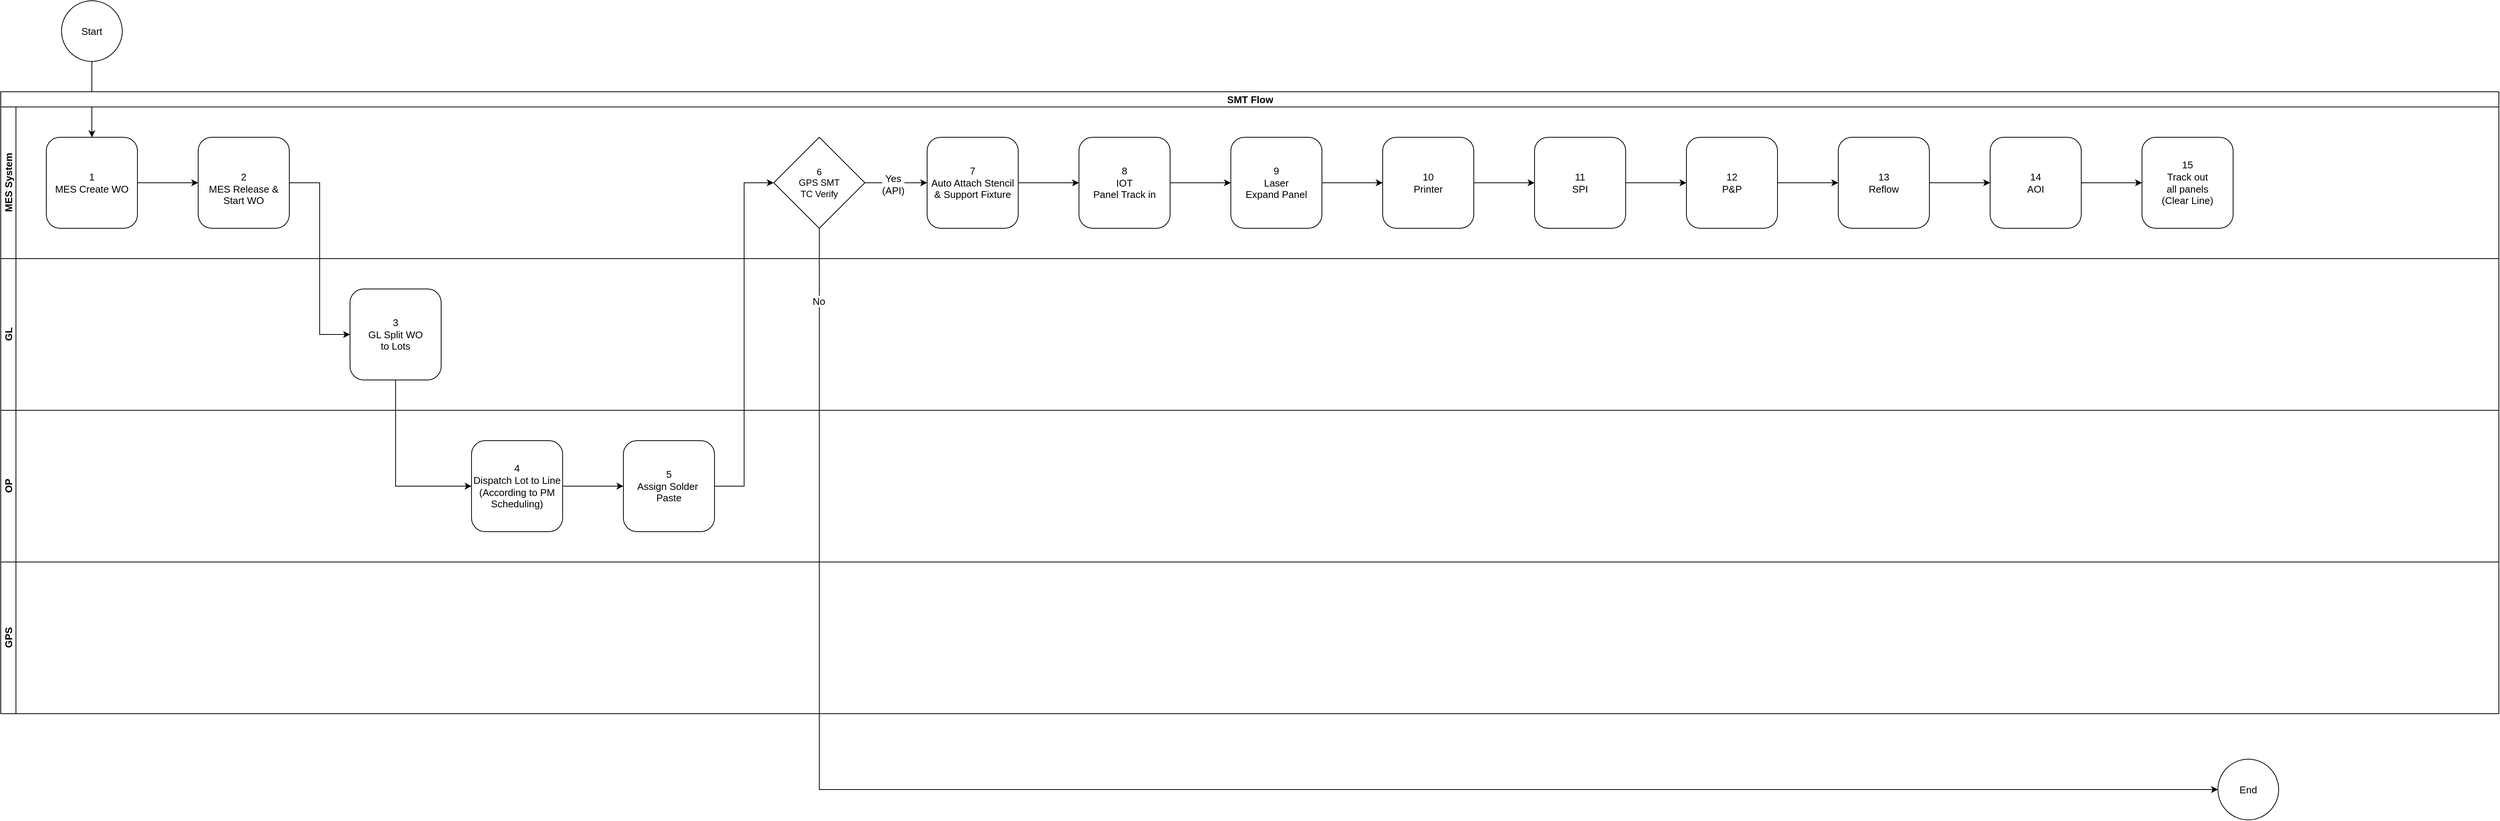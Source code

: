 <mxfile version="22.1.5" type="github" pages="5">
  <diagram name="0. SMT Flow" id="4LoAcsa9wCyBJGU6yPAQ">
    <mxGraphModel dx="2379" dy="1145" grid="1" gridSize="10" guides="1" tooltips="1" connect="1" arrows="1" fold="1" page="0" pageScale="1" pageWidth="1169" pageHeight="827" math="0" shadow="0">
      <root>
        <mxCell id="lsrAI2a4YngaBVKj8FtU-0" />
        <mxCell id="lsrAI2a4YngaBVKj8FtU-1" parent="lsrAI2a4YngaBVKj8FtU-0" />
        <mxCell id="gDUpVS5IpSoHxMBYjF2x-1" style="edgeStyle=orthogonalEdgeStyle;rounded=0;orthogonalLoop=1;jettySize=auto;html=1;exitX=1;exitY=0.5;exitDx=0;exitDy=0;entryX=0;entryY=0.5;entryDx=0;entryDy=0;fontSize=13;" parent="lsrAI2a4YngaBVKj8FtU-1" source="lsrAI2a4YngaBVKj8FtU-5" target="lsrAI2a4YngaBVKj8FtU-8" edge="1">
          <mxGeometry relative="1" as="geometry" />
        </mxCell>
        <mxCell id="lsrAI2a4YngaBVKj8FtU-5" value="1&lt;br style=&quot;font-size: 13px;&quot;&gt;MES Create WO" style="rounded=1;whiteSpace=wrap;html=1;fontSize=13;verticalAlign=middle;" parent="lsrAI2a4YngaBVKj8FtU-1" vertex="1">
          <mxGeometry x="40" y="200" width="120" height="120" as="geometry" />
        </mxCell>
        <mxCell id="gDUpVS5IpSoHxMBYjF2x-2" style="edgeStyle=orthogonalEdgeStyle;rounded=0;orthogonalLoop=1;jettySize=auto;html=1;exitX=1;exitY=0.5;exitDx=0;exitDy=0;entryX=0;entryY=0.5;entryDx=0;entryDy=0;fontSize=13;" parent="lsrAI2a4YngaBVKj8FtU-1" source="lsrAI2a4YngaBVKj8FtU-8" target="lsrAI2a4YngaBVKj8FtU-10" edge="1">
          <mxGeometry relative="1" as="geometry" />
        </mxCell>
        <mxCell id="lsrAI2a4YngaBVKj8FtU-8" value="&lt;br style=&quot;font-size: 13px;&quot;&gt;2&lt;br style=&quot;font-size: 13px;&quot;&gt;MES Release &amp;amp; &lt;br style=&quot;font-size: 13px;&quot;&gt;Start WO&lt;br style=&quot;font-size: 13px;&quot;&gt;" style="rounded=1;whiteSpace=wrap;html=1;fontSize=13;" parent="lsrAI2a4YngaBVKj8FtU-1" vertex="1">
          <mxGeometry x="240" y="200" width="120" height="120" as="geometry" />
        </mxCell>
        <mxCell id="lsrAI2a4YngaBVKj8FtU-9" value="Start" style="ellipse;whiteSpace=wrap;html=1;aspect=fixed;fontSize=13;" parent="lsrAI2a4YngaBVKj8FtU-1" vertex="1">
          <mxGeometry x="60" y="20" width="80" height="80" as="geometry" />
        </mxCell>
        <mxCell id="JL5M2NKlcuQdTF7bNuk7-0" value="End" style="ellipse;whiteSpace=wrap;html=1;aspect=fixed;fontSize=13;" parent="lsrAI2a4YngaBVKj8FtU-1" vertex="1">
          <mxGeometry x="2900" y="1020" width="80" height="80" as="geometry" />
        </mxCell>
        <mxCell id="gDUpVS5IpSoHxMBYjF2x-0" style="edgeStyle=orthogonalEdgeStyle;rounded=0;orthogonalLoop=1;jettySize=auto;html=1;exitX=0.5;exitY=1;exitDx=0;exitDy=0;entryX=0.5;entryY=0;entryDx=0;entryDy=0;fontSize=13;" parent="lsrAI2a4YngaBVKj8FtU-1" source="lsrAI2a4YngaBVKj8FtU-9" target="lsrAI2a4YngaBVKj8FtU-5" edge="1">
          <mxGeometry relative="1" as="geometry" />
        </mxCell>
        <mxCell id="SeX5UwsHkIRVZ4z2yRDU-0" value="" style="group" parent="lsrAI2a4YngaBVKj8FtU-1" vertex="1" connectable="0">
          <mxGeometry x="-20" y="140" width="3290" height="820" as="geometry" />
        </mxCell>
        <mxCell id="hTAVZJHK6Nea7UwYxCpy-0" value="&lt;font style=&quot;font-size: 13px;&quot;&gt;SMT Flow&lt;/font&gt;" style="swimlane;childLayout=stackLayout;resizeParent=1;resizeParentMax=0;horizontal=1;startSize=20;horizontalStack=0;html=1;" parent="SeX5UwsHkIRVZ4z2yRDU-0" vertex="1">
          <mxGeometry width="3290" height="620" as="geometry" />
        </mxCell>
        <mxCell id="hTAVZJHK6Nea7UwYxCpy-1" value="&lt;font style=&quot;font-size: 13px;&quot;&gt;MES System&lt;/font&gt;" style="swimlane;startSize=20;horizontal=0;html=1;" parent="hTAVZJHK6Nea7UwYxCpy-0" vertex="1">
          <mxGeometry y="20" width="3290" height="200" as="geometry" />
        </mxCell>
        <mxCell id="hTAVZJHK6Nea7UwYxCpy-9" style="edgeStyle=orthogonalEdgeStyle;rounded=0;orthogonalLoop=1;jettySize=auto;html=1;exitX=1;exitY=0.5;exitDx=0;exitDy=0;entryX=0;entryY=0.5;entryDx=0;entryDy=0;" parent="hTAVZJHK6Nea7UwYxCpy-1" source="lsrAI2a4YngaBVKj8FtU-14" target="lsrAI2a4YngaBVKj8FtU-15" edge="1">
          <mxGeometry relative="1" as="geometry" />
        </mxCell>
        <mxCell id="lsrAI2a4YngaBVKj8FtU-14" value="8&lt;br&gt;IOT&lt;br&gt;Panel Track in" style="rounded=1;whiteSpace=wrap;html=1;fontSize=13;" parent="hTAVZJHK6Nea7UwYxCpy-1" vertex="1">
          <mxGeometry x="1420.004" y="40" width="120" height="120" as="geometry" />
        </mxCell>
        <mxCell id="hTAVZJHK6Nea7UwYxCpy-10" style="edgeStyle=orthogonalEdgeStyle;rounded=0;orthogonalLoop=1;jettySize=auto;html=1;exitX=1;exitY=0.5;exitDx=0;exitDy=0;entryX=0;entryY=0.5;entryDx=0;entryDy=0;" parent="hTAVZJHK6Nea7UwYxCpy-1" source="lsrAI2a4YngaBVKj8FtU-15" target="lsrAI2a4YngaBVKj8FtU-16" edge="1">
          <mxGeometry relative="1" as="geometry" />
        </mxCell>
        <mxCell id="lsrAI2a4YngaBVKj8FtU-15" value="9&lt;br&gt;Laser&lt;br&gt;Expand Panel" style="rounded=1;whiteSpace=wrap;html=1;fontSize=13;" parent="hTAVZJHK6Nea7UwYxCpy-1" vertex="1">
          <mxGeometry x="1620.005" y="40" width="120" height="120" as="geometry" />
        </mxCell>
        <mxCell id="hTAVZJHK6Nea7UwYxCpy-11" style="edgeStyle=orthogonalEdgeStyle;rounded=0;orthogonalLoop=1;jettySize=auto;html=1;exitX=1;exitY=0.5;exitDx=0;exitDy=0;entryX=0;entryY=0.5;entryDx=0;entryDy=0;" parent="hTAVZJHK6Nea7UwYxCpy-1" source="lsrAI2a4YngaBVKj8FtU-16" target="lsrAI2a4YngaBVKj8FtU-17" edge="1">
          <mxGeometry relative="1" as="geometry" />
        </mxCell>
        <mxCell id="lsrAI2a4YngaBVKj8FtU-16" value="10&lt;br&gt;Printer" style="rounded=1;whiteSpace=wrap;html=1;fontSize=13;" parent="hTAVZJHK6Nea7UwYxCpy-1" vertex="1">
          <mxGeometry x="1819.995" y="40" width="120" height="120" as="geometry" />
        </mxCell>
        <mxCell id="hTAVZJHK6Nea7UwYxCpy-12" style="edgeStyle=orthogonalEdgeStyle;rounded=0;orthogonalLoop=1;jettySize=auto;html=1;exitX=1;exitY=0.5;exitDx=0;exitDy=0;entryX=0;entryY=0.5;entryDx=0;entryDy=0;" parent="hTAVZJHK6Nea7UwYxCpy-1" source="lsrAI2a4YngaBVKj8FtU-17" target="lsrAI2a4YngaBVKj8FtU-18" edge="1">
          <mxGeometry relative="1" as="geometry" />
        </mxCell>
        <mxCell id="lsrAI2a4YngaBVKj8FtU-17" value="11&lt;br&gt;SPI" style="rounded=1;whiteSpace=wrap;html=1;fontSize=13;" parent="hTAVZJHK6Nea7UwYxCpy-1" vertex="1">
          <mxGeometry x="2019.996" y="40" width="120" height="120" as="geometry" />
        </mxCell>
        <mxCell id="hTAVZJHK6Nea7UwYxCpy-13" style="edgeStyle=orthogonalEdgeStyle;rounded=0;orthogonalLoop=1;jettySize=auto;html=1;exitX=1;exitY=0.5;exitDx=0;exitDy=0;" parent="hTAVZJHK6Nea7UwYxCpy-1" source="lsrAI2a4YngaBVKj8FtU-18" target="lsrAI2a4YngaBVKj8FtU-19" edge="1">
          <mxGeometry relative="1" as="geometry" />
        </mxCell>
        <mxCell id="lsrAI2a4YngaBVKj8FtU-18" value="12&lt;br&gt;P&amp;amp;P" style="rounded=1;whiteSpace=wrap;html=1;fontSize=13;" parent="hTAVZJHK6Nea7UwYxCpy-1" vertex="1">
          <mxGeometry x="2219.997" y="40" width="120" height="120" as="geometry" />
        </mxCell>
        <mxCell id="hTAVZJHK6Nea7UwYxCpy-14" style="edgeStyle=orthogonalEdgeStyle;rounded=0;orthogonalLoop=1;jettySize=auto;html=1;exitX=1;exitY=0.5;exitDx=0;exitDy=0;entryX=0;entryY=0.5;entryDx=0;entryDy=0;" parent="hTAVZJHK6Nea7UwYxCpy-1" source="lsrAI2a4YngaBVKj8FtU-19" target="lsrAI2a4YngaBVKj8FtU-26" edge="1">
          <mxGeometry relative="1" as="geometry" />
        </mxCell>
        <mxCell id="lsrAI2a4YngaBVKj8FtU-19" value="13&lt;br&gt;Reflow" style="rounded=1;whiteSpace=wrap;html=1;fontSize=13;" parent="hTAVZJHK6Nea7UwYxCpy-1" vertex="1">
          <mxGeometry x="2419.998" y="40" width="120" height="120" as="geometry" />
        </mxCell>
        <mxCell id="6zC0Fjox5lhsgYdqSoKZ-1" style="edgeStyle=orthogonalEdgeStyle;rounded=0;orthogonalLoop=1;jettySize=auto;html=1;exitX=1;exitY=0.5;exitDx=0;exitDy=0;entryX=0;entryY=0.5;entryDx=0;entryDy=0;" edge="1" parent="hTAVZJHK6Nea7UwYxCpy-1" source="lsrAI2a4YngaBVKj8FtU-26" target="6zC0Fjox5lhsgYdqSoKZ-0">
          <mxGeometry relative="1" as="geometry" />
        </mxCell>
        <mxCell id="lsrAI2a4YngaBVKj8FtU-26" value="14&lt;br&gt;AOI" style="rounded=1;whiteSpace=wrap;html=1;fontSize=13;" parent="hTAVZJHK6Nea7UwYxCpy-1" vertex="1">
          <mxGeometry x="2619.999" y="40" width="120" height="120" as="geometry" />
        </mxCell>
        <mxCell id="hTAVZJHK6Nea7UwYxCpy-20" style="edgeStyle=orthogonalEdgeStyle;rounded=0;orthogonalLoop=1;jettySize=auto;html=1;exitX=1;exitY=0.5;exitDx=0;exitDy=0;entryX=0;entryY=0.5;entryDx=0;entryDy=0;" parent="hTAVZJHK6Nea7UwYxCpy-1" source="hTAVZJHK6Nea7UwYxCpy-16" target="lsrAI2a4YngaBVKj8FtU-14" edge="1">
          <mxGeometry relative="1" as="geometry" />
        </mxCell>
        <mxCell id="hTAVZJHK6Nea7UwYxCpy-16" value="7&lt;br&gt;Auto Attach Stencil &amp;amp; Support Fixture" style="rounded=1;whiteSpace=wrap;html=1;fontSize=13;" parent="hTAVZJHK6Nea7UwYxCpy-1" vertex="1">
          <mxGeometry x="1220.003" y="40" width="120" height="120" as="geometry" />
        </mxCell>
        <mxCell id="SeX5UwsHkIRVZ4z2yRDU-7" style="edgeStyle=orthogonalEdgeStyle;rounded=0;orthogonalLoop=1;jettySize=auto;html=1;exitX=1;exitY=0.5;exitDx=0;exitDy=0;entryX=0;entryY=0.5;entryDx=0;entryDy=0;" parent="hTAVZJHK6Nea7UwYxCpy-1" source="SeX5UwsHkIRVZ4z2yRDU-2" target="hTAVZJHK6Nea7UwYxCpy-16" edge="1">
          <mxGeometry relative="1" as="geometry" />
        </mxCell>
        <mxCell id="SeX5UwsHkIRVZ4z2yRDU-8" value="Yes&lt;br style=&quot;font-size: 13px;&quot;&gt;(API)" style="edgeLabel;html=1;align=center;verticalAlign=middle;resizable=0;points=[];fontSize=13;" parent="SeX5UwsHkIRVZ4z2yRDU-7" vertex="1" connectable="0">
          <mxGeometry x="-0.098" y="-2" relative="1" as="geometry">
            <mxPoint as="offset" />
          </mxGeometry>
        </mxCell>
        <mxCell id="SeX5UwsHkIRVZ4z2yRDU-2" value="6&lt;br&gt;GPS SMT&lt;br&gt;TC Verify" style="rhombus;whiteSpace=wrap;html=1;" parent="hTAVZJHK6Nea7UwYxCpy-1" vertex="1">
          <mxGeometry x="1018" y="40" width="120" height="120" as="geometry" />
        </mxCell>
        <mxCell id="6zC0Fjox5lhsgYdqSoKZ-0" value="15&lt;br&gt;Track out&lt;br&gt;all panels&lt;br&gt;(Clear Line)" style="rounded=1;whiteSpace=wrap;html=1;fontSize=13;" vertex="1" parent="hTAVZJHK6Nea7UwYxCpy-1">
          <mxGeometry x="2819.999" y="40" width="120" height="120" as="geometry" />
        </mxCell>
        <mxCell id="hTAVZJHK6Nea7UwYxCpy-2" value="&lt;font style=&quot;font-size: 13px;&quot;&gt;GL&lt;/font&gt;" style="swimlane;startSize=20;horizontal=0;html=1;" parent="hTAVZJHK6Nea7UwYxCpy-0" vertex="1">
          <mxGeometry y="220" width="3290" height="200" as="geometry" />
        </mxCell>
        <mxCell id="lsrAI2a4YngaBVKj8FtU-10" value="3&lt;br style=&quot;font-size: 13px;&quot;&gt;GL Split WO &lt;br&gt;to Lots" style="rounded=1;whiteSpace=wrap;html=1;fontSize=13;" parent="hTAVZJHK6Nea7UwYxCpy-2" vertex="1">
          <mxGeometry x="459.996" y="40" width="120" height="120" as="geometry" />
        </mxCell>
        <mxCell id="hTAVZJHK6Nea7UwYxCpy-3" value="&lt;font style=&quot;font-size: 13px;&quot;&gt;OP&lt;/font&gt;" style="swimlane;startSize=20;horizontal=0;html=1;" parent="hTAVZJHK6Nea7UwYxCpy-0" vertex="1">
          <mxGeometry y="420" width="3290" height="200" as="geometry" />
        </mxCell>
        <mxCell id="hTAVZJHK6Nea7UwYxCpy-15" style="edgeStyle=orthogonalEdgeStyle;rounded=0;orthogonalLoop=1;jettySize=auto;html=1;exitX=1;exitY=0.5;exitDx=0;exitDy=0;entryX=0;entryY=0.5;entryDx=0;entryDy=0;" parent="hTAVZJHK6Nea7UwYxCpy-3" source="lsrAI2a4YngaBVKj8FtU-11" target="lsrAI2a4YngaBVKj8FtU-13" edge="1">
          <mxGeometry relative="1" as="geometry" />
        </mxCell>
        <mxCell id="lsrAI2a4YngaBVKj8FtU-11" value="4&lt;br&gt;Dispatch Lot to Line&lt;br style=&quot;font-size: 13px;&quot;&gt;(According to PM Scheduling)" style="rounded=1;whiteSpace=wrap;html=1;fontSize=13;" parent="hTAVZJHK6Nea7UwYxCpy-3" vertex="1">
          <mxGeometry x="620.001" y="40" width="120" height="120" as="geometry" />
        </mxCell>
        <mxCell id="lsrAI2a4YngaBVKj8FtU-13" value="5&lt;br&gt;Assign Solder&amp;nbsp;&lt;br&gt;Paste" style="rounded=1;whiteSpace=wrap;html=1;fontSize=13;" parent="hTAVZJHK6Nea7UwYxCpy-3" vertex="1">
          <mxGeometry x="820.002" y="40" width="120" height="120" as="geometry" />
        </mxCell>
        <mxCell id="hTAVZJHK6Nea7UwYxCpy-4" style="edgeStyle=orthogonalEdgeStyle;rounded=0;orthogonalLoop=1;jettySize=auto;html=1;exitX=0.5;exitY=1;exitDx=0;exitDy=0;entryX=0;entryY=0.5;entryDx=0;entryDy=0;" parent="hTAVZJHK6Nea7UwYxCpy-0" source="lsrAI2a4YngaBVKj8FtU-10" target="lsrAI2a4YngaBVKj8FtU-11" edge="1">
          <mxGeometry relative="1" as="geometry" />
        </mxCell>
        <mxCell id="SeX5UwsHkIRVZ4z2yRDU-3" style="edgeStyle=orthogonalEdgeStyle;rounded=0;orthogonalLoop=1;jettySize=auto;html=1;exitX=1;exitY=0.5;exitDx=0;exitDy=0;entryX=0;entryY=0.5;entryDx=0;entryDy=0;" parent="hTAVZJHK6Nea7UwYxCpy-0" source="lsrAI2a4YngaBVKj8FtU-13" target="SeX5UwsHkIRVZ4z2yRDU-2" edge="1">
          <mxGeometry relative="1" as="geometry" />
        </mxCell>
        <mxCell id="hTAVZJHK6Nea7UwYxCpy-5" value="&lt;font style=&quot;font-size: 13px;&quot;&gt;GPS&lt;br&gt;&lt;/font&gt;" style="swimlane;startSize=20;horizontal=0;html=1;" parent="SeX5UwsHkIRVZ4z2yRDU-0" vertex="1">
          <mxGeometry y="620" width="3290" height="200" as="geometry" />
        </mxCell>
        <mxCell id="SeX5UwsHkIRVZ4z2yRDU-5" style="edgeStyle=orthogonalEdgeStyle;rounded=0;orthogonalLoop=1;jettySize=auto;html=1;exitX=0.5;exitY=1;exitDx=0;exitDy=0;entryX=0;entryY=0.5;entryDx=0;entryDy=0;" parent="lsrAI2a4YngaBVKj8FtU-1" source="SeX5UwsHkIRVZ4z2yRDU-2" target="JL5M2NKlcuQdTF7bNuk7-0" edge="1">
          <mxGeometry relative="1" as="geometry" />
        </mxCell>
        <mxCell id="SeX5UwsHkIRVZ4z2yRDU-6" value="No" style="edgeLabel;html=1;align=center;verticalAlign=middle;resizable=0;points=[];fontSize=13;" parent="SeX5UwsHkIRVZ4z2yRDU-5" vertex="1" connectable="0">
          <mxGeometry x="-0.926" y="-1" relative="1" as="geometry">
            <mxPoint as="offset" />
          </mxGeometry>
        </mxCell>
      </root>
    </mxGraphModel>
  </diagram>
  <diagram name="1. MES Create WO" id="kMfND19_Ezq3t_1BL4Cr">
    <mxGraphModel dx="2379" dy="1145" grid="1" gridSize="10" guides="1" tooltips="1" connect="1" arrows="1" fold="1" page="0" pageScale="1" pageWidth="1169" pageHeight="827" math="0" shadow="0">
      <root>
        <mxCell id="v-P0XJ886XZ0XmWnyiew-0" />
        <mxCell id="v-P0XJ886XZ0XmWnyiew-1" parent="v-P0XJ886XZ0XmWnyiew-0" />
        <mxCell id="v-P0XJ886XZ0XmWnyiew-2" style="edgeStyle=orthogonalEdgeStyle;rounded=0;orthogonalLoop=1;jettySize=auto;html=1;exitX=1;exitY=0.5;exitDx=0;exitDy=0;entryX=0;entryY=0.5;entryDx=0;entryDy=0;fontSize=13;" parent="v-P0XJ886XZ0XmWnyiew-1" source="v-P0XJ886XZ0XmWnyiew-4" target="v-P0XJ886XZ0XmWnyiew-6" edge="1">
          <mxGeometry relative="1" as="geometry">
            <mxPoint x="200" y="290" as="targetPoint" />
          </mxGeometry>
        </mxCell>
        <mxCell id="v-P0XJ886XZ0XmWnyiew-3" style="edgeStyle=orthogonalEdgeStyle;rounded=0;orthogonalLoop=1;jettySize=auto;html=1;exitX=1;exitY=0.5;exitDx=0;exitDy=0;entryX=0;entryY=0.5;entryDx=0;entryDy=0;fontSize=13;" parent="v-P0XJ886XZ0XmWnyiew-1" source="v-P0XJ886XZ0XmWnyiew-4" target="v-P0XJ886XZ0XmWnyiew-8" edge="1">
          <mxGeometry relative="1" as="geometry" />
        </mxCell>
        <mxCell id="v-P0XJ886XZ0XmWnyiew-4" value="1.1&lt;br style=&quot;font-size: 13px;&quot;&gt;E1 Issue WO" style="rounded=1;whiteSpace=wrap;html=1;fontSize=13;" parent="v-P0XJ886XZ0XmWnyiew-1" vertex="1">
          <mxGeometry x="44.5" y="240" width="120" height="120" as="geometry" />
        </mxCell>
        <mxCell id="v-P0XJ886XZ0XmWnyiew-5" style="edgeStyle=orthogonalEdgeStyle;rounded=0;orthogonalLoop=1;jettySize=auto;html=1;exitX=1;exitY=0.5;exitDx=0;exitDy=0;entryX=0;entryY=0.5;entryDx=0;entryDy=0;fontSize=13;" parent="v-P0XJ886XZ0XmWnyiew-1" source="v-P0XJ886XZ0XmWnyiew-6" target="v-P0XJ886XZ0XmWnyiew-9" edge="1">
          <mxGeometry relative="1" as="geometry" />
        </mxCell>
        <mxCell id="v-P0XJ886XZ0XmWnyiew-6" value="1.2&lt;br style=&quot;font-size: 13px;&quot;&gt;Send to MES" style="rounded=1;whiteSpace=wrap;html=1;fontSize=13;" parent="v-P0XJ886XZ0XmWnyiew-1" vertex="1">
          <mxGeometry x="240" y="240" width="120" height="120" as="geometry" />
        </mxCell>
        <mxCell id="v-P0XJ886XZ0XmWnyiew-7" style="edgeStyle=orthogonalEdgeStyle;rounded=0;orthogonalLoop=1;jettySize=auto;html=1;exitX=1;exitY=0.5;exitDx=0;exitDy=0;entryX=0;entryY=0.5;entryDx=0;entryDy=0;fontSize=13;" parent="v-P0XJ886XZ0XmWnyiew-1" source="v-P0XJ886XZ0XmWnyiew-8" target="v-P0XJ886XZ0XmWnyiew-11" edge="1">
          <mxGeometry relative="1" as="geometry" />
        </mxCell>
        <mxCell id="v-P0XJ886XZ0XmWnyiew-8" value="1.3&lt;br style=&quot;font-size: 13px;&quot;&gt;Send to EWO" style="rounded=1;whiteSpace=wrap;html=1;fontSize=13;" parent="v-P0XJ886XZ0XmWnyiew-1" vertex="1">
          <mxGeometry x="240" y="440" width="120" height="120" as="geometry" />
        </mxCell>
        <mxCell id="v-P0XJ886XZ0XmWnyiew-9" value="1.4&lt;br style=&quot;font-size: 13px;&quot;&gt;MES Create WO" style="rounded=1;whiteSpace=wrap;html=1;fontSize=13;" parent="v-P0XJ886XZ0XmWnyiew-1" vertex="1">
          <mxGeometry x="440" y="240" width="120" height="120" as="geometry" />
        </mxCell>
        <mxCell id="v-P0XJ886XZ0XmWnyiew-10" style="edgeStyle=orthogonalEdgeStyle;rounded=0;orthogonalLoop=1;jettySize=auto;html=1;exitX=1;exitY=0.5;exitDx=0;exitDy=0;entryX=0;entryY=0.5;entryDx=0;entryDy=0;fontSize=13;" parent="v-P0XJ886XZ0XmWnyiew-1" source="v-P0XJ886XZ0XmWnyiew-11" target="v-P0XJ886XZ0XmWnyiew-26" edge="1">
          <mxGeometry relative="1" as="geometry" />
        </mxCell>
        <mxCell id="v-P0XJ886XZ0XmWnyiew-11" value="1.5&lt;br style=&quot;font-size: 13px;&quot;&gt;EWO Create WO" style="rounded=1;whiteSpace=wrap;html=1;fontSize=13;" parent="v-P0XJ886XZ0XmWnyiew-1" vertex="1">
          <mxGeometry x="440" y="440" width="120" height="120" as="geometry" />
        </mxCell>
        <mxCell id="v-P0XJ886XZ0XmWnyiew-14" value="Start" style="ellipse;whiteSpace=wrap;html=1;aspect=fixed;fontSize=13;" parent="v-P0XJ886XZ0XmWnyiew-1" vertex="1">
          <mxGeometry x="64.5" y="80" width="80" height="80" as="geometry" />
        </mxCell>
        <mxCell id="v-P0XJ886XZ0XmWnyiew-15" value="GPS TC Verify" style="rounded=1;whiteSpace=wrap;html=1;" parent="v-P0XJ886XZ0XmWnyiew-1" vertex="1">
          <mxGeometry x="1980" y="240" width="120" height="100" as="geometry" />
        </mxCell>
        <mxCell id="v-P0XJ886XZ0XmWnyiew-16" value="Panel Track in" style="rounded=1;whiteSpace=wrap;html=1;" parent="v-P0XJ886XZ0XmWnyiew-1" vertex="1">
          <mxGeometry x="2140" y="240" width="120" height="100" as="geometry" />
        </mxCell>
        <mxCell id="v-P0XJ886XZ0XmWnyiew-17" value="Panel Track in" style="rounded=1;whiteSpace=wrap;html=1;" parent="v-P0XJ886XZ0XmWnyiew-1" vertex="1">
          <mxGeometry x="2300" y="240" width="120" height="100" as="geometry" />
        </mxCell>
        <mxCell id="v-P0XJ886XZ0XmWnyiew-18" value="Laser" style="rounded=1;whiteSpace=wrap;html=1;" parent="v-P0XJ886XZ0XmWnyiew-1" vertex="1">
          <mxGeometry x="2460" y="240" width="120" height="100" as="geometry" />
        </mxCell>
        <mxCell id="v-P0XJ886XZ0XmWnyiew-19" value="Printer" style="rounded=1;whiteSpace=wrap;html=1;" parent="v-P0XJ886XZ0XmWnyiew-1" vertex="1">
          <mxGeometry x="2620" y="240" width="120" height="100" as="geometry" />
        </mxCell>
        <mxCell id="v-P0XJ886XZ0XmWnyiew-20" value="SPI" style="rounded=1;whiteSpace=wrap;html=1;" parent="v-P0XJ886XZ0XmWnyiew-1" vertex="1">
          <mxGeometry x="2780" y="240" width="120" height="100" as="geometry" />
        </mxCell>
        <mxCell id="v-P0XJ886XZ0XmWnyiew-21" value="P&amp;amp;P" style="rounded=1;whiteSpace=wrap;html=1;" parent="v-P0XJ886XZ0XmWnyiew-1" vertex="1">
          <mxGeometry x="2940" y="240" width="120" height="100" as="geometry" />
        </mxCell>
        <mxCell id="v-P0XJ886XZ0XmWnyiew-22" value="Reflow" style="rounded=1;whiteSpace=wrap;html=1;" parent="v-P0XJ886XZ0XmWnyiew-1" vertex="1">
          <mxGeometry x="3100" y="240" width="120" height="100" as="geometry" />
        </mxCell>
        <mxCell id="v-P0XJ886XZ0XmWnyiew-23" value="1 MES Create WO" style="swimlane;childLayout=stackLayout;resizeParent=1;resizeParentMax=0;horizontal=1;startSize=20;horizontalStack=0;html=1;fontSize=13;" parent="v-P0XJ886XZ0XmWnyiew-1" vertex="1">
          <mxGeometry x="-20" y="190" width="1060" height="410" as="geometry" />
        </mxCell>
        <mxCell id="v-P0XJ886XZ0XmWnyiew-24" value="MES" style="swimlane;startSize=20;horizontal=0;html=1;fontSize=13;" parent="v-P0XJ886XZ0XmWnyiew-23" vertex="1">
          <mxGeometry y="20" width="1060" height="190" as="geometry" />
        </mxCell>
        <mxCell id="WAbsYzC9_2C1rCF1A_NO-0" value="1.7&lt;br style=&quot;font-size: 13px;&quot;&gt;PO: Set &lt;br&gt;isWorkFlowApproval&lt;br&gt;to True" style="rounded=1;whiteSpace=wrap;html=1;fontSize=13;" parent="v-P0XJ886XZ0XmWnyiew-24" vertex="1">
          <mxGeometry x="860" y="30" width="120" height="120" as="geometry" />
        </mxCell>
        <mxCell id="v-P0XJ886XZ0XmWnyiew-25" value="EWO" style="swimlane;startSize=20;horizontal=0;html=1;fontSize=13;" parent="v-P0XJ886XZ0XmWnyiew-23" vertex="1">
          <mxGeometry y="210" width="1060" height="200" as="geometry" />
        </mxCell>
        <mxCell id="v-P0XJ886XZ0XmWnyiew-26" value="1.6&lt;br style=&quot;font-size: 13px;&quot;&gt;EWO Approve" style="rhombus;whiteSpace=wrap;html=1;fontSize=13;" parent="v-P0XJ886XZ0XmWnyiew-25" vertex="1">
          <mxGeometry x="660" y="40" width="120" height="120" as="geometry" />
        </mxCell>
        <mxCell id="v-P0XJ886XZ0XmWnyiew-36" style="edgeStyle=orthogonalEdgeStyle;rounded=0;orthogonalLoop=1;jettySize=auto;html=1;exitX=1;exitY=0.5;exitDx=0;exitDy=0;fontSize=13;entryX=0;entryY=0.5;entryDx=0;entryDy=0;" parent="v-P0XJ886XZ0XmWnyiew-23" source="v-P0XJ886XZ0XmWnyiew-26" target="WAbsYzC9_2C1rCF1A_NO-0" edge="1">
          <mxGeometry relative="1" as="geometry">
            <mxPoint x="670" y="100" as="targetPoint" />
          </mxGeometry>
        </mxCell>
        <mxCell id="v-P0XJ886XZ0XmWnyiew-37" value="Yes&lt;br style=&quot;font-size: 13px;&quot;&gt;(API)" style="edgeLabel;html=1;align=center;verticalAlign=middle;resizable=0;points=[];fontSize=13;" parent="v-P0XJ886XZ0XmWnyiew-36" vertex="1" connectable="0">
          <mxGeometry x="-0.364" y="2" relative="1" as="geometry">
            <mxPoint as="offset" />
          </mxGeometry>
        </mxCell>
        <mxCell id="v-P0XJ886XZ0XmWnyiew-31" value="AOI" style="rounded=1;whiteSpace=wrap;html=1;" parent="v-P0XJ886XZ0XmWnyiew-1" vertex="1">
          <mxGeometry x="3260" y="240" width="120" height="100" as="geometry" />
        </mxCell>
        <mxCell id="v-P0XJ886XZ0XmWnyiew-33" style="edgeStyle=orthogonalEdgeStyle;rounded=0;orthogonalLoop=1;jettySize=auto;html=1;exitX=0.5;exitY=1;exitDx=0;exitDy=0;entryX=0.5;entryY=0;entryDx=0;entryDy=0;fontSize=13;" parent="v-P0XJ886XZ0XmWnyiew-1" source="v-P0XJ886XZ0XmWnyiew-14" target="v-P0XJ886XZ0XmWnyiew-4" edge="1">
          <mxGeometry relative="1" as="geometry" />
        </mxCell>
        <mxCell id="v-P0XJ886XZ0XmWnyiew-34" value="End" style="ellipse;whiteSpace=wrap;html=1;aspect=fixed;fontSize=13;" parent="v-P0XJ886XZ0XmWnyiew-1" vertex="1">
          <mxGeometry x="660" y="680" width="80" height="80" as="geometry" />
        </mxCell>
        <mxCell id="KfGFUeUZ6IWh8sjZut4C-0" style="edgeStyle=orthogonalEdgeStyle;rounded=0;orthogonalLoop=1;jettySize=auto;html=1;exitX=0.5;exitY=1;exitDx=0;exitDy=0;entryX=0.5;entryY=0;entryDx=0;entryDy=0;entryPerimeter=0;" parent="v-P0XJ886XZ0XmWnyiew-1" source="v-P0XJ886XZ0XmWnyiew-26" target="v-P0XJ886XZ0XmWnyiew-34" edge="1">
          <mxGeometry relative="1" as="geometry">
            <mxPoint x="700" y="780" as="targetPoint" />
          </mxGeometry>
        </mxCell>
        <mxCell id="MZobAuaOQ1oqcK6hqaSr-1" value="&lt;font style=&quot;font-size: 13px;&quot;&gt;No&lt;/font&gt;" style="edgeLabel;html=1;align=center;verticalAlign=middle;resizable=0;points=[];" parent="KfGFUeUZ6IWh8sjZut4C-0" vertex="1" connectable="0">
          <mxGeometry x="0.233" y="-1" relative="1" as="geometry">
            <mxPoint as="offset" />
          </mxGeometry>
        </mxCell>
        <mxCell id="MZobAuaOQ1oqcK6hqaSr-0" value="&lt;font style=&quot;font-size: 13px;&quot;&gt;&lt;br&gt;2&lt;br&gt;MES Release &amp;amp; &lt;br&gt;Start WO&lt;br&gt;&lt;br&gt;&lt;/font&gt;" style="rounded=1;whiteSpace=wrap;html=1;" parent="v-P0XJ886XZ0XmWnyiew-1" vertex="1">
          <mxGeometry x="1120" y="240" width="120" height="120" as="geometry" />
        </mxCell>
        <mxCell id="WAbsYzC9_2C1rCF1A_NO-1" style="edgeStyle=orthogonalEdgeStyle;rounded=0;orthogonalLoop=1;jettySize=auto;html=1;exitX=1;exitY=0.5;exitDx=0;exitDy=0;entryX=0;entryY=0.5;entryDx=0;entryDy=0;" parent="v-P0XJ886XZ0XmWnyiew-1" source="WAbsYzC9_2C1rCF1A_NO-0" target="MZobAuaOQ1oqcK6hqaSr-0" edge="1">
          <mxGeometry relative="1" as="geometry" />
        </mxCell>
      </root>
    </mxGraphModel>
  </diagram>
  <diagram id="iaL6RcCxSwWeX1bMBB6b" name="6. GPS TC Verify">
    <mxGraphModel dx="3179" dy="1945" grid="1" gridSize="10" guides="1" tooltips="1" connect="1" arrows="1" fold="1" page="0" pageScale="1" pageWidth="1169" pageHeight="827" math="0" shadow="0">
      <root>
        <mxCell id="0" />
        <mxCell id="1" parent="0" />
        <mxCell id="QHmtUkzqIkDgGUw0xg6C-3" value="" style="group" parent="1" vertex="1" connectable="0">
          <mxGeometry x="-820" y="-500" width="1270" height="610" as="geometry" />
        </mxCell>
        <mxCell id="JE7L3iNSK9wxi28AZLIl-1" value="6. GPS TC Verify" style="swimlane;childLayout=stackLayout;resizeParent=1;resizeParentMax=0;horizontal=1;startSize=20;horizontalStack=0;html=1;fontSize=13;" parent="QHmtUkzqIkDgGUw0xg6C-3" vertex="1">
          <mxGeometry width="860" height="420" as="geometry" />
        </mxCell>
        <mxCell id="JE7L3iNSK9wxi28AZLIl-2" value="GL" style="swimlane;startSize=20;horizontal=0;html=1;fontSize=13;" parent="JE7L3iNSK9wxi28AZLIl-1" vertex="1">
          <mxGeometry y="20" width="860" height="200" as="geometry" />
        </mxCell>
        <mxCell id="iK3zuMoLE5hwUh2cM-yj-1" value="7&lt;br&gt;Auto Attach Stencil &amp;amp; Support Fixture" style="rounded=1;whiteSpace=wrap;html=1;fontSize=13;" parent="JE7L3iNSK9wxi28AZLIl-2" vertex="1">
          <mxGeometry x="940.003" y="40" width="120" height="120" as="geometry" />
        </mxCell>
        <mxCell id="4oc1TcgjgqitA63c4j54-5" value="6.4&lt;br style=&quot;font-size: 13px;&quot;&gt;&lt;span style=&quot;font-size: 13px;&quot;&gt;Verify SMT Travel Card&lt;/span&gt;" style="rhombus;whiteSpace=wrap;html=1;" parent="JE7L3iNSK9wxi28AZLIl-2" vertex="1">
          <mxGeometry x="660" y="40" width="120" height="120" as="geometry" />
        </mxCell>
        <mxCell id="QHmtUkzqIkDgGUw0xg6C-4" value="6.2&lt;br&gt;PM Schedule&lt;br&gt;Attach Solder &lt;br&gt;Paste" style="rounded=1;whiteSpace=wrap;html=1;fontSize=13;" parent="JE7L3iNSK9wxi28AZLIl-2" vertex="1">
          <mxGeometry x="260" y="40" width="120" height="120" as="geometry" />
        </mxCell>
        <mxCell id="QHmtUkzqIkDgGUw0xg6C-1" value="6.1&lt;br style=&quot;font-size: 13px;&quot;&gt;PM Schedule&lt;br&gt;Assign Line" style="rounded=1;whiteSpace=wrap;html=1;fontSize=13;" parent="JE7L3iNSK9wxi28AZLIl-2" vertex="1">
          <mxGeometry x="60" y="40" width="120" height="120" as="geometry" />
        </mxCell>
        <mxCell id="iK3zuMoLE5hwUh2cM-yj-2" style="edgeStyle=orthogonalEdgeStyle;rounded=0;orthogonalLoop=1;jettySize=auto;html=1;exitX=1;exitY=0.5;exitDx=0;exitDy=0;" parent="JE7L3iNSK9wxi28AZLIl-2" source="4oc1TcgjgqitA63c4j54-5" target="iK3zuMoLE5hwUh2cM-yj-1" edge="1">
          <mxGeometry relative="1" as="geometry" />
        </mxCell>
        <mxCell id="iK3zuMoLE5hwUh2cM-yj-3" value="&lt;font style=&quot;font-size: 13px;&quot;&gt;Yes&lt;br&gt;(API)&lt;/font&gt;" style="edgeLabel;html=1;align=center;verticalAlign=middle;resizable=0;points=[];" parent="iK3zuMoLE5hwUh2cM-yj-2" vertex="1" connectable="0">
          <mxGeometry x="-0.1" y="2" relative="1" as="geometry">
            <mxPoint x="-32" y="2" as="offset" />
          </mxGeometry>
        </mxCell>
        <mxCell id="4oc1TcgjgqitA63c4j54-1" style="edgeStyle=orthogonalEdgeStyle;rounded=0;orthogonalLoop=1;jettySize=auto;html=1;exitX=1;exitY=0.5;exitDx=0;exitDy=0;entryX=0;entryY=0.5;entryDx=0;entryDy=0;" parent="JE7L3iNSK9wxi28AZLIl-2" source="QHmtUkzqIkDgGUw0xg6C-1" target="QHmtUkzqIkDgGUw0xg6C-4" edge="1">
          <mxGeometry relative="1" as="geometry" />
        </mxCell>
        <mxCell id="JE7L3iNSK9wxi28AZLIl-3" value="OP" style="swimlane;startSize=20;horizontal=0;html=1;fontSize=13;" parent="JE7L3iNSK9wxi28AZLIl-1" vertex="1">
          <mxGeometry y="220" width="860" height="200" as="geometry" />
        </mxCell>
        <mxCell id="4pcVJG-zE3mjRksetatY-2" value="6.3&lt;br&gt;GPS SMT Travel Card&lt;br&gt;- Select Stencil&lt;br&gt;-Select Support Fixture" style="rounded=1;whiteSpace=wrap;html=1;fontSize=13;" parent="JE7L3iNSK9wxi28AZLIl-3" vertex="1">
          <mxGeometry x="460" y="42" width="120" height="120" as="geometry" />
        </mxCell>
        <mxCell id="4oc1TcgjgqitA63c4j54-4" style="edgeStyle=orthogonalEdgeStyle;rounded=0;orthogonalLoop=1;jettySize=auto;html=1;exitX=1;exitY=0.5;exitDx=0;exitDy=0;entryX=0;entryY=0.5;entryDx=0;entryDy=0;" parent="JE7L3iNSK9wxi28AZLIl-1" source="4pcVJG-zE3mjRksetatY-2" target="4oc1TcgjgqitA63c4j54-5" edge="1">
          <mxGeometry relative="1" as="geometry">
            <mxPoint x="610" y="330" as="targetPoint" />
          </mxGeometry>
        </mxCell>
        <mxCell id="4oc1TcgjgqitA63c4j54-2" style="edgeStyle=orthogonalEdgeStyle;rounded=0;orthogonalLoop=1;jettySize=auto;html=1;exitX=1;exitY=0.5;exitDx=0;exitDy=0;entryX=0;entryY=0.5;entryDx=0;entryDy=0;" parent="JE7L3iNSK9wxi28AZLIl-1" source="QHmtUkzqIkDgGUw0xg6C-4" target="4pcVJG-zE3mjRksetatY-2" edge="1">
          <mxGeometry relative="1" as="geometry" />
        </mxCell>
        <mxCell id="4oc1TcgjgqitA63c4j54-7" value="&lt;font style=&quot;font-size: 13px;&quot;&gt;End&lt;/font&gt;" style="ellipse;whiteSpace=wrap;html=1;aspect=fixed;" parent="QHmtUkzqIkDgGUw0xg6C-3" vertex="1">
          <mxGeometry x="680" y="460" width="80" height="80" as="geometry" />
        </mxCell>
        <mxCell id="wCWMTO_biVZ_xCEZj8qB-2" style="edgeStyle=orthogonalEdgeStyle;rounded=0;orthogonalLoop=1;jettySize=auto;html=1;exitX=0.5;exitY=1;exitDx=0;exitDy=0;entryX=0.5;entryY=0;entryDx=0;entryDy=0;" parent="QHmtUkzqIkDgGUw0xg6C-3" source="4oc1TcgjgqitA63c4j54-5" target="4oc1TcgjgqitA63c4j54-7" edge="1">
          <mxGeometry relative="1" as="geometry" />
        </mxCell>
        <mxCell id="wCWMTO_biVZ_xCEZj8qB-3" value="&lt;font style=&quot;font-size: 13px;&quot;&gt;No&lt;/font&gt;" style="edgeLabel;html=1;align=center;verticalAlign=middle;resizable=0;points=[];" parent="wCWMTO_biVZ_xCEZj8qB-2" vertex="1" connectable="0">
          <mxGeometry x="-0.864" relative="1" as="geometry">
            <mxPoint as="offset" />
          </mxGeometry>
        </mxCell>
        <mxCell id="wCWMTO_biVZ_xCEZj8qB-4" style="edgeStyle=orthogonalEdgeStyle;rounded=0;orthogonalLoop=1;jettySize=auto;html=1;exitX=0.5;exitY=1;exitDx=0;exitDy=0;" parent="1" source="4oc1TcgjgqitA63c4j54-6" target="QHmtUkzqIkDgGUw0xg6C-1" edge="1">
          <mxGeometry relative="1" as="geometry" />
        </mxCell>
        <mxCell id="4oc1TcgjgqitA63c4j54-6" value="&lt;font style=&quot;font-size: 13px;&quot;&gt;Start&lt;/font&gt;" style="ellipse;whiteSpace=wrap;html=1;aspect=fixed;" parent="1" vertex="1">
          <mxGeometry x="-740" y="-610" width="80" height="80" as="geometry" />
        </mxCell>
      </root>
    </mxGraphModel>
  </diagram>
  <diagram id="TwhQzasSkKV44i85lMlL" name="14. AOI">
    <mxGraphModel dx="2779" dy="1545" grid="1" gridSize="10" guides="1" tooltips="1" connect="1" arrows="1" fold="1" page="0" pageScale="1" pageWidth="1169" pageHeight="827" math="0" shadow="0">
      <root>
        <mxCell id="0" />
        <mxCell id="1" parent="0" />
        <mxCell id="-r-OsDqMfNIxZq5W5FvP-1" value="&lt;font style=&quot;font-size: 15px;&quot;&gt;14. AOI&lt;/font&gt;" style="swimlane;childLayout=stackLayout;resizeParent=1;resizeParentMax=0;horizontal=1;startSize=20;horizontalStack=0;html=1;" parent="1" vertex="1">
          <mxGeometry x="-760" y="-240" width="1590" height="1430" as="geometry" />
        </mxCell>
        <mxCell id="-r-OsDqMfNIxZq5W5FvP-2" value="&lt;font style=&quot;font-size: 15px;&quot;&gt;OP&lt;/font&gt;" style="swimlane;startSize=20;horizontal=0;html=1;" parent="-r-OsDqMfNIxZq5W5FvP-1" vertex="1">
          <mxGeometry y="20" width="1590" height="420" as="geometry" />
        </mxCell>
        <mxCell id="-r-OsDqMfNIxZq5W5FvP-7" value="14.1&lt;br style=&quot;font-size: 13px;&quot;&gt;Manual Attach&amp;nbsp;&lt;br style=&quot;font-size: 13px;&quot;&gt;Magazines in&lt;br style=&quot;font-size: 13px;&quot;&gt;the beginning" style="rounded=1;whiteSpace=wrap;html=1;fontSize=13;" parent="-r-OsDqMfNIxZq5W5FvP-2" vertex="1">
          <mxGeometry x="80" y="60" width="120" height="120" as="geometry" />
        </mxCell>
        <mxCell id="-r-OsDqMfNIxZq5W5FvP-14" value="14.6&lt;br style=&quot;font-size: 13px;&quot;&gt;Manual Judge&lt;br style=&quot;font-size: 13px;&quot;&gt;" style="rhombus;whiteSpace=wrap;html=1;fontSize=13;" parent="-r-OsDqMfNIxZq5W5FvP-2" vertex="1">
          <mxGeometry x="680" y="260" width="120" height="120" as="geometry" />
        </mxCell>
        <mxCell id="DdEMvUbgFAGjMsZrBji2-62" value="14.11&lt;br style=&quot;font-size: 13px;&quot;&gt;Undock Accepted Magazine" style="rounded=1;whiteSpace=wrap;html=1;fontSize=13;" vertex="1" parent="-r-OsDqMfNIxZq5W5FvP-2">
          <mxGeometry x="1080" y="60" width="120" height="120" as="geometry" />
        </mxCell>
        <mxCell id="DdEMvUbgFAGjMsZrBji2-63" value="14.12&lt;br style=&quot;font-size: 13px;&quot;&gt;Undock Rejected Magazine" style="rounded=1;whiteSpace=wrap;html=1;fontSize=13;" vertex="1" parent="-r-OsDqMfNIxZq5W5FvP-2">
          <mxGeometry x="1080" y="260" width="120" height="120" as="geometry" />
        </mxCell>
        <mxCell id="-r-OsDqMfNIxZq5W5FvP-3" value="&lt;font style=&quot;font-size: 15px;&quot;&gt;MES System&lt;/font&gt;" style="swimlane;startSize=20;horizontal=0;html=1;" parent="-r-OsDqMfNIxZq5W5FvP-1" vertex="1">
          <mxGeometry y="440" width="1590" height="700" as="geometry" />
        </mxCell>
        <mxCell id="K5HgcPyVkRXFlCsnjira-1" style="edgeStyle=orthogonalEdgeStyle;rounded=0;orthogonalLoop=1;jettySize=auto;html=1;exitX=0.5;exitY=1;exitDx=0;exitDy=0;entryX=0;entryY=0.5;entryDx=0;entryDy=0;" parent="-r-OsDqMfNIxZq5W5FvP-3" source="-r-OsDqMfNIxZq5W5FvP-9" target="-r-OsDqMfNIxZq5W5FvP-15" edge="1">
          <mxGeometry relative="1" as="geometry" />
        </mxCell>
        <mxCell id="K5HgcPyVkRXFlCsnjira-2" value="&lt;font style=&quot;font-size: 13px;&quot;&gt;Yes&lt;/font&gt;" style="edgeLabel;html=1;align=center;verticalAlign=middle;resizable=0;points=[];" parent="K5HgcPyVkRXFlCsnjira-1" vertex="1" connectable="0">
          <mxGeometry x="-0.603" relative="1" as="geometry">
            <mxPoint as="offset" />
          </mxGeometry>
        </mxCell>
        <mxCell id="-r-OsDqMfNIxZq5W5FvP-9" value="14.2&lt;br style=&quot;font-size: 13px;&quot;&gt;AOI Judge&lt;br style=&quot;font-size: 13px;&quot;&gt;Good?" style="rhombus;whiteSpace=wrap;html=1;fontSize=13;" parent="-r-OsDqMfNIxZq5W5FvP-3" vertex="1">
          <mxGeometry x="280" y="42" width="120" height="120" as="geometry" />
        </mxCell>
        <mxCell id="-r-OsDqMfNIxZq5W5FvP-11" value="14.3&lt;br style=&quot;font-size: 13px;&quot;&gt;Auto add panel to&lt;br style=&quot;font-size: 13px;&quot;&gt;Defect to be Judged&lt;br style=&quot;font-size: 13px;&quot;&gt;Magazine" style="rounded=1;whiteSpace=wrap;html=1;fontSize=13;" parent="-r-OsDqMfNIxZq5W5FvP-3" vertex="1">
          <mxGeometry x="480" y="42" width="120" height="120" as="geometry" />
        </mxCell>
        <mxCell id="-r-OsDqMfNIxZq5W5FvP-12" style="edgeStyle=orthogonalEdgeStyle;rounded=0;orthogonalLoop=1;jettySize=auto;html=1;exitX=1;exitY=0.5;exitDx=0;exitDy=0;entryX=0;entryY=0.5;entryDx=0;entryDy=0;" parent="-r-OsDqMfNIxZq5W5FvP-3" source="-r-OsDqMfNIxZq5W5FvP-9" target="-r-OsDqMfNIxZq5W5FvP-11" edge="1">
          <mxGeometry relative="1" as="geometry" />
        </mxCell>
        <mxCell id="-r-OsDqMfNIxZq5W5FvP-13" value="&lt;font style=&quot;font-size: 13px;&quot;&gt;No&lt;/font&gt;" style="edgeLabel;html=1;align=center;verticalAlign=middle;resizable=0;points=[];" parent="-r-OsDqMfNIxZq5W5FvP-12" vertex="1" connectable="0">
          <mxGeometry x="-0.11" relative="1" as="geometry">
            <mxPoint as="offset" />
          </mxGeometry>
        </mxCell>
        <mxCell id="K5HgcPyVkRXFlCsnjira-5" style="edgeStyle=orthogonalEdgeStyle;rounded=0;orthogonalLoop=1;jettySize=auto;html=1;exitX=1;exitY=0.5;exitDx=0;exitDy=0;entryX=0;entryY=0.5;entryDx=0;entryDy=0;" parent="-r-OsDqMfNIxZq5W5FvP-3" source="-r-OsDqMfNIxZq5W5FvP-15" target="K5HgcPyVkRXFlCsnjira-4" edge="1">
          <mxGeometry relative="1" as="geometry" />
        </mxCell>
        <mxCell id="-r-OsDqMfNIxZq5W5FvP-15" value="14.4&lt;br style=&quot;font-size: 13px;&quot;&gt;Auto add panel to&lt;br style=&quot;font-size: 13px;&quot;&gt;Good&lt;br style=&quot;font-size: 13px;&quot;&gt;Magazine" style="rounded=1;whiteSpace=wrap;html=1;fontSize=13;" parent="-r-OsDqMfNIxZq5W5FvP-3" vertex="1">
          <mxGeometry x="480" y="440" width="120" height="120" as="geometry" />
        </mxCell>
        <mxCell id="DdEMvUbgFAGjMsZrBji2-65" style="edgeStyle=orthogonalEdgeStyle;rounded=0;orthogonalLoop=1;jettySize=auto;html=1;exitX=1;exitY=0.5;exitDx=0;exitDy=0;entryX=0;entryY=0.5;entryDx=0;entryDy=0;" edge="1" parent="-r-OsDqMfNIxZq5W5FvP-3" source="K5HgcPyVkRXFlCsnjira-4" target="DdEMvUbgFAGjMsZrBji2-64">
          <mxGeometry relative="1" as="geometry" />
        </mxCell>
        <mxCell id="K5HgcPyVkRXFlCsnjira-4" value="14.7&lt;br style=&quot;font-size: 13px;&quot;&gt;Fill Good &lt;br style=&quot;font-size: 13px;&quot;&gt;Magazine till full" style="rounded=1;whiteSpace=wrap;html=1;fontSize=13;" parent="-r-OsDqMfNIxZq5W5FvP-3" vertex="1">
          <mxGeometry x="680" y="440" width="120" height="120" as="geometry" />
        </mxCell>
        <mxCell id="DdEMvUbgFAGjMsZrBji2-96" style="edgeStyle=orthogonalEdgeStyle;rounded=0;orthogonalLoop=1;jettySize=auto;html=1;exitX=1;exitY=0.5;exitDx=0;exitDy=0;entryX=0;entryY=0.5;entryDx=0;entryDy=0;" edge="1" parent="-r-OsDqMfNIxZq5W5FvP-3" source="DdEMvUbgFAGjMsZrBji2-64" target="DdEMvUbgFAGjMsZrBji2-93">
          <mxGeometry relative="1" as="geometry" />
        </mxCell>
        <mxCell id="DdEMvUbgFAGjMsZrBji2-64" value="14.10&lt;br style=&quot;font-size: 13px;&quot;&gt;Undock Good&lt;br&gt;Magazine" style="rounded=1;whiteSpace=wrap;html=1;fontSize=13;" vertex="1" parent="-r-OsDqMfNIxZq5W5FvP-3">
          <mxGeometry x="880" y="440" width="120" height="120" as="geometry" />
        </mxCell>
        <mxCell id="DdEMvUbgFAGjMsZrBji2-93" value="14.13&lt;br style=&quot;font-size: 13px;&quot;&gt;Print Magazine&amp;nbsp;&lt;br&gt;Label" style="rounded=1;whiteSpace=wrap;html=1;fontSize=13;" vertex="1" parent="-r-OsDqMfNIxZq5W5FvP-3">
          <mxGeometry x="1080" y="440" width="120" height="120" as="geometry" />
        </mxCell>
        <mxCell id="DdEMvUbgFAGjMsZrBji2-53" value="14.8&lt;br style=&quot;font-size: 13px;&quot;&gt;Auto add panels to Accepted&lt;br style=&quot;font-size: 13px;&quot;&gt;Magazine" style="rounded=1;whiteSpace=wrap;html=1;fontSize=13;" vertex="1" parent="-r-OsDqMfNIxZq5W5FvP-3">
          <mxGeometry x="880" y="42" width="120" height="120" as="geometry" />
        </mxCell>
        <mxCell id="K5HgcPyVkRXFlCsnjira-10" value="14.9&lt;br style=&quot;font-size: 13px;&quot;&gt;Auto add panel to&lt;br style=&quot;font-size: 13px;&quot;&gt;Rejected&lt;br style=&quot;font-size: 13px;&quot;&gt;Magazine" style="rounded=1;whiteSpace=wrap;html=1;fontSize=13;" parent="-r-OsDqMfNIxZq5W5FvP-3" vertex="1">
          <mxGeometry x="878" y="241" width="120" height="119" as="geometry" />
        </mxCell>
        <mxCell id="7ev35Owz_r7yKFA8C4xK-15" value="14.14&lt;br style=&quot;font-size: 13px;&quot;&gt;Print Magazine&amp;nbsp;&lt;br&gt;Label" style="rounded=1;whiteSpace=wrap;html=1;fontSize=13;" vertex="1" parent="-r-OsDqMfNIxZq5W5FvP-3">
          <mxGeometry x="1280" y="40" width="120" height="120" as="geometry" />
        </mxCell>
        <mxCell id="7ev35Owz_r7yKFA8C4xK-16" value="14.15&lt;br style=&quot;font-size: 13px;&quot;&gt;Print Magazine&amp;nbsp;&lt;br&gt;Label" style="rounded=1;whiteSpace=wrap;html=1;fontSize=13;" vertex="1" parent="-r-OsDqMfNIxZq5W5FvP-3">
          <mxGeometry x="1280" y="240" width="120" height="120" as="geometry" />
        </mxCell>
        <mxCell id="-r-OsDqMfNIxZq5W5FvP-4" value="Lane 3" style="swimlane;startSize=20;horizontal=0;html=1;" parent="-r-OsDqMfNIxZq5W5FvP-1" vertex="1">
          <mxGeometry y="1140" width="1590" height="290" as="geometry" />
        </mxCell>
        <mxCell id="DdEMvUbgFAGjMsZrBji2-51" style="edgeStyle=orthogonalEdgeStyle;rounded=0;orthogonalLoop=1;jettySize=auto;html=1;entryX=0;entryY=0.5;entryDx=0;entryDy=0;exitX=1;exitY=0.5;exitDx=0;exitDy=0;" edge="1" parent="-r-OsDqMfNIxZq5W5FvP-1" source="-r-OsDqMfNIxZq5W5FvP-14" target="DdEMvUbgFAGjMsZrBji2-53">
          <mxGeometry relative="1" as="geometry">
            <mxPoint x="850" y="320" as="sourcePoint" />
          </mxGeometry>
        </mxCell>
        <mxCell id="DdEMvUbgFAGjMsZrBji2-52" value="&lt;font style=&quot;font-size: 13px;&quot;&gt;Accept&lt;/font&gt;" style="edgeLabel;html=1;align=center;verticalAlign=middle;resizable=0;points=[];" vertex="1" connectable="0" parent="DdEMvUbgFAGjMsZrBji2-51">
          <mxGeometry x="-0.15" y="1" relative="1" as="geometry">
            <mxPoint x="1" y="-40" as="offset" />
          </mxGeometry>
        </mxCell>
        <mxCell id="DdEMvUbgFAGjMsZrBji2-94" style="edgeStyle=orthogonalEdgeStyle;rounded=0;orthogonalLoop=1;jettySize=auto;html=1;exitX=1;exitY=0.5;exitDx=0;exitDy=0;entryX=0;entryY=0.5;entryDx=0;entryDy=0;" edge="1" parent="-r-OsDqMfNIxZq5W5FvP-1" source="DdEMvUbgFAGjMsZrBji2-53" target="DdEMvUbgFAGjMsZrBji2-62">
          <mxGeometry relative="1" as="geometry" />
        </mxCell>
        <mxCell id="DdEMvUbgFAGjMsZrBji2-54" style="edgeStyle=orthogonalEdgeStyle;rounded=0;orthogonalLoop=1;jettySize=auto;html=1;exitX=0.5;exitY=1;exitDx=0;exitDy=0;entryX=0;entryY=0.5;entryDx=0;entryDy=0;" edge="1" parent="-r-OsDqMfNIxZq5W5FvP-1" source="-r-OsDqMfNIxZq5W5FvP-14" target="K5HgcPyVkRXFlCsnjira-10">
          <mxGeometry relative="1" as="geometry" />
        </mxCell>
        <mxCell id="DdEMvUbgFAGjMsZrBji2-56" value="&lt;font style=&quot;font-size: 13px;&quot;&gt;Reject&lt;/font&gt;" style="edgeLabel;html=1;align=center;verticalAlign=middle;resizable=0;points=[];" vertex="1" connectable="0" parent="DdEMvUbgFAGjMsZrBji2-54">
          <mxGeometry x="-0.564" y="2" relative="1" as="geometry">
            <mxPoint x="-2" y="-84" as="offset" />
          </mxGeometry>
        </mxCell>
        <mxCell id="DdEMvUbgFAGjMsZrBji2-95" style="edgeStyle=orthogonalEdgeStyle;rounded=0;orthogonalLoop=1;jettySize=auto;html=1;exitX=1;exitY=0.5;exitDx=0;exitDy=0;entryX=0.5;entryY=1;entryDx=0;entryDy=0;" edge="1" parent="-r-OsDqMfNIxZq5W5FvP-1" source="K5HgcPyVkRXFlCsnjira-10" target="DdEMvUbgFAGjMsZrBji2-63">
          <mxGeometry relative="1" as="geometry">
            <mxPoint x="1100" y="540" as="targetPoint" />
          </mxGeometry>
        </mxCell>
        <mxCell id="7ev35Owz_r7yKFA8C4xK-22" style="edgeStyle=orthogonalEdgeStyle;rounded=0;orthogonalLoop=1;jettySize=auto;html=1;exitX=0.5;exitY=1;exitDx=0;exitDy=0;entryX=0;entryY=0.5;entryDx=0;entryDy=0;" edge="1" parent="-r-OsDqMfNIxZq5W5FvP-1" source="-r-OsDqMfNIxZq5W5FvP-7" target="-r-OsDqMfNIxZq5W5FvP-9">
          <mxGeometry relative="1" as="geometry" />
        </mxCell>
        <mxCell id="7ev35Owz_r7yKFA8C4xK-23" style="edgeStyle=orthogonalEdgeStyle;rounded=0;orthogonalLoop=1;jettySize=auto;html=1;exitX=0.5;exitY=0;exitDx=0;exitDy=0;entryX=0;entryY=0.5;entryDx=0;entryDy=0;" edge="1" parent="-r-OsDqMfNIxZq5W5FvP-1" source="-r-OsDqMfNIxZq5W5FvP-11" target="-r-OsDqMfNIxZq5W5FvP-14">
          <mxGeometry relative="1" as="geometry" />
        </mxCell>
        <mxCell id="7ev35Owz_r7yKFA8C4xK-17" style="edgeStyle=orthogonalEdgeStyle;rounded=0;orthogonalLoop=1;jettySize=auto;html=1;exitX=1;exitY=0.5;exitDx=0;exitDy=0;entryX=0.5;entryY=0;entryDx=0;entryDy=0;" edge="1" parent="-r-OsDqMfNIxZq5W5FvP-1" source="DdEMvUbgFAGjMsZrBji2-62" target="7ev35Owz_r7yKFA8C4xK-15">
          <mxGeometry relative="1" as="geometry" />
        </mxCell>
        <mxCell id="7ev35Owz_r7yKFA8C4xK-18" style="edgeStyle=orthogonalEdgeStyle;rounded=0;orthogonalLoop=1;jettySize=auto;html=1;exitX=1;exitY=0.5;exitDx=0;exitDy=0;entryX=0;entryY=0.5;entryDx=0;entryDy=0;" edge="1" parent="-r-OsDqMfNIxZq5W5FvP-1" source="DdEMvUbgFAGjMsZrBji2-63" target="7ev35Owz_r7yKFA8C4xK-16">
          <mxGeometry relative="1" as="geometry" />
        </mxCell>
        <mxCell id="M8JRB9A00uXR5OelnbYp-1" style="edgeStyle=orthogonalEdgeStyle;rounded=0;orthogonalLoop=1;jettySize=auto;html=1;exitX=0.5;exitY=1;exitDx=0;exitDy=0;entryX=0.5;entryY=0;entryDx=0;entryDy=0;" edge="1" parent="1" source="-r-OsDqMfNIxZq5W5FvP-6" target="-r-OsDqMfNIxZq5W5FvP-7">
          <mxGeometry relative="1" as="geometry" />
        </mxCell>
        <mxCell id="-r-OsDqMfNIxZq5W5FvP-6" value="Start" style="ellipse;whiteSpace=wrap;html=1;aspect=fixed;fontSize=13;" parent="1" vertex="1">
          <mxGeometry x="-660" y="-360" width="80" height="80" as="geometry" />
        </mxCell>
        <mxCell id="DdEMvUbgFAGjMsZrBji2-76" value="" style="group" vertex="1" connectable="0" parent="1">
          <mxGeometry x="-800" y="2180" width="1230" height="540" as="geometry" />
        </mxCell>
        <mxCell id="DdEMvUbgFAGjMsZrBji2-77" value="&lt;font style=&quot;font-size: 15px;&quot;&gt;14.11&amp;nbsp;&lt;span style=&quot;font-weight: 400;&quot;&gt;Undock Accepted&amp;nbsp;&lt;/span&gt;&lt;span style=&quot;font-weight: 400;&quot;&gt;Magazine&lt;/span&gt;&lt;/font&gt;" style="swimlane;childLayout=stackLayout;resizeParent=1;resizeParentMax=0;horizontal=1;startSize=20;horizontalStack=0;html=1;" vertex="1" parent="DdEMvUbgFAGjMsZrBji2-76">
          <mxGeometry y="110" width="1230" height="240" as="geometry" />
        </mxCell>
        <mxCell id="DdEMvUbgFAGjMsZrBji2-78" value="&lt;font style=&quot;font-size: 13px;&quot;&gt;OP&lt;/font&gt;" style="swimlane;startSize=20;horizontal=0;html=1;" vertex="1" parent="DdEMvUbgFAGjMsZrBji2-77">
          <mxGeometry y="20" width="1230" height="220" as="geometry" />
        </mxCell>
        <mxCell id="DdEMvUbgFAGjMsZrBji2-87" style="edgeStyle=orthogonalEdgeStyle;rounded=0;orthogonalLoop=1;jettySize=auto;html=1;exitX=1;exitY=0.5;exitDx=0;exitDy=0;entryX=0;entryY=0.5;entryDx=0;entryDy=0;" edge="1" parent="DdEMvUbgFAGjMsZrBji2-78" source="DdEMvUbgFAGjMsZrBji2-79" target="DdEMvUbgFAGjMsZrBji2-86">
          <mxGeometry relative="1" as="geometry" />
        </mxCell>
        <mxCell id="DdEMvUbgFAGjMsZrBji2-79" value="14.10b&lt;br style=&quot;font-size: 13px;&quot;&gt;Click [Accepted Magazine]" style="rounded=1;whiteSpace=wrap;html=1;fontSize=13;" vertex="1" parent="DdEMvUbgFAGjMsZrBji2-78">
          <mxGeometry x="240" y="70" width="120" height="120" as="geometry" />
        </mxCell>
        <mxCell id="DdEMvUbgFAGjMsZrBji2-80" style="edgeStyle=orthogonalEdgeStyle;rounded=0;orthogonalLoop=1;jettySize=auto;html=1;exitX=1;exitY=0.5;exitDx=0;exitDy=0;entryX=0;entryY=0.5;entryDx=0;entryDy=0;" edge="1" parent="DdEMvUbgFAGjMsZrBji2-78" source="DdEMvUbgFAGjMsZrBji2-81" target="DdEMvUbgFAGjMsZrBji2-79">
          <mxGeometry relative="1" as="geometry" />
        </mxCell>
        <mxCell id="DdEMvUbgFAGjMsZrBji2-81" value="14.10a&lt;br style=&quot;font-size: 13px;&quot;&gt;Click [Magazine&amp;nbsp;&lt;br style=&quot;font-size: 13px;&quot;&gt;Transition] on&lt;br style=&quot;font-size: 13px;&quot;&gt;Resource" style="rounded=1;whiteSpace=wrap;html=1;fontSize=13;" vertex="1" parent="DdEMvUbgFAGjMsZrBji2-78">
          <mxGeometry x="40" y="70" width="120" height="120" as="geometry" />
        </mxCell>
        <mxCell id="DdEMvUbgFAGjMsZrBji2-89" style="edgeStyle=orthogonalEdgeStyle;rounded=0;orthogonalLoop=1;jettySize=auto;html=1;exitX=1;exitY=0.5;exitDx=0;exitDy=0;" edge="1" parent="DdEMvUbgFAGjMsZrBji2-78" source="DdEMvUbgFAGjMsZrBji2-86" target="DdEMvUbgFAGjMsZrBji2-88">
          <mxGeometry relative="1" as="geometry" />
        </mxCell>
        <mxCell id="DdEMvUbgFAGjMsZrBji2-86" value="14.10c&lt;br style=&quot;font-size: 13px;&quot;&gt;Review accepted panels" style="rounded=1;whiteSpace=wrap;html=1;fontSize=13;" vertex="1" parent="DdEMvUbgFAGjMsZrBji2-78">
          <mxGeometry x="440" y="70" width="120" height="120" as="geometry" />
        </mxCell>
        <mxCell id="DdEMvUbgFAGjMsZrBji2-92" style="edgeStyle=orthogonalEdgeStyle;rounded=0;orthogonalLoop=1;jettySize=auto;html=1;exitX=1;exitY=0.5;exitDx=0;exitDy=0;entryX=0;entryY=0.5;entryDx=0;entryDy=0;" edge="1" parent="DdEMvUbgFAGjMsZrBji2-78" source="DdEMvUbgFAGjMsZrBji2-88" target="DdEMvUbgFAGjMsZrBji2-91">
          <mxGeometry relative="1" as="geometry" />
        </mxCell>
        <mxCell id="DdEMvUbgFAGjMsZrBji2-88" value="14.10e&lt;br style=&quot;font-size: 13px;&quot;&gt;Scan and Dock a new magazine" style="rounded=1;whiteSpace=wrap;html=1;fontSize=13;" vertex="1" parent="DdEMvUbgFAGjMsZrBji2-78">
          <mxGeometry x="840" y="70" width="120" height="120" as="geometry" />
        </mxCell>
        <mxCell id="DdEMvUbgFAGjMsZrBji2-90" value="14.10d&lt;br style=&quot;font-size: 13px;&quot;&gt;Scan and Dock a new magazine" style="rounded=1;whiteSpace=wrap;html=1;fontSize=13;" vertex="1" parent="DdEMvUbgFAGjMsZrBji2-78">
          <mxGeometry x="640" y="70" width="120" height="120" as="geometry" />
        </mxCell>
        <mxCell id="DdEMvUbgFAGjMsZrBji2-91" value="14.10f&lt;br style=&quot;font-size: 13px;&quot;&gt;Click [Partial Trackout]" style="rounded=1;whiteSpace=wrap;html=1;fontSize=13;" vertex="1" parent="DdEMvUbgFAGjMsZrBji2-78">
          <mxGeometry x="1040" y="70" width="120" height="120" as="geometry" />
        </mxCell>
        <mxCell id="DdEMvUbgFAGjMsZrBji2-82" style="edgeStyle=orthogonalEdgeStyle;rounded=0;orthogonalLoop=1;jettySize=auto;html=1;exitX=0.5;exitY=1;exitDx=0;exitDy=0;entryX=0.5;entryY=0;entryDx=0;entryDy=0;" edge="1" parent="DdEMvUbgFAGjMsZrBji2-76" source="DdEMvUbgFAGjMsZrBji2-83" target="DdEMvUbgFAGjMsZrBji2-81">
          <mxGeometry relative="1" as="geometry" />
        </mxCell>
        <mxCell id="DdEMvUbgFAGjMsZrBji2-83" value="Start" style="ellipse;whiteSpace=wrap;html=1;aspect=fixed;fontSize=13;" vertex="1" parent="DdEMvUbgFAGjMsZrBji2-76">
          <mxGeometry x="60" width="80" height="80" as="geometry" />
        </mxCell>
        <mxCell id="7ev35Owz_r7yKFA8C4xK-26" value="14.14&lt;br style=&quot;font-size: 13px;&quot;&gt;Print Magazine&amp;nbsp;&lt;br&gt;Label" style="rounded=1;whiteSpace=wrap;html=1;fontSize=13;" vertex="1" parent="DdEMvUbgFAGjMsZrBji2-76">
          <mxGeometry x="1040" y="420" width="120" height="120" as="geometry" />
        </mxCell>
        <mxCell id="7ev35Owz_r7yKFA8C4xK-27" style="edgeStyle=orthogonalEdgeStyle;rounded=0;orthogonalLoop=1;jettySize=auto;html=1;exitX=0.5;exitY=1;exitDx=0;exitDy=0;entryX=0.5;entryY=0;entryDx=0;entryDy=0;" edge="1" parent="DdEMvUbgFAGjMsZrBji2-76" source="DdEMvUbgFAGjMsZrBji2-91" target="7ev35Owz_r7yKFA8C4xK-26">
          <mxGeometry relative="1" as="geometry" />
        </mxCell>
        <mxCell id="7ev35Owz_r7yKFA8C4xK-19" value="" style="group" vertex="1" connectable="0" parent="1">
          <mxGeometry x="-760" y="1530" width="480" height="470" as="geometry" />
        </mxCell>
        <mxCell id="DdEMvUbgFAGjMsZrBji2-3" value="&lt;font style=&quot;font-size: 15px;&quot;&gt;14.1&amp;nbsp;&lt;span style=&quot;font-weight: 400;&quot;&gt;Manual Attach&amp;nbsp;&lt;/span&gt;&lt;span style=&quot;font-weight: 400;&quot;&gt;Magazines in&amp;nbsp;&lt;/span&gt;&lt;span style=&quot;font-weight: 400;&quot;&gt;the beginning&lt;/span&gt;&lt;/font&gt;" style="swimlane;childLayout=stackLayout;resizeParent=1;resizeParentMax=0;horizontal=1;startSize=20;horizontalStack=0;html=1;" vertex="1" parent="7ev35Owz_r7yKFA8C4xK-19">
          <mxGeometry y="110" width="480" height="240" as="geometry" />
        </mxCell>
        <mxCell id="DdEMvUbgFAGjMsZrBji2-4" value="&lt;font style=&quot;font-size: 13px;&quot;&gt;OP&lt;/font&gt;" style="swimlane;startSize=20;horizontal=0;html=1;" vertex="1" parent="DdEMvUbgFAGjMsZrBji2-3">
          <mxGeometry y="20" width="480" height="220" as="geometry" />
        </mxCell>
        <mxCell id="DdEMvUbgFAGjMsZrBji2-1" value="14.1b&lt;br style=&quot;font-size: 13px;&quot;&gt;Click [+] and scan&amp;nbsp;&lt;br style=&quot;font-size: 13px;&quot;&gt;Magazine to&amp;nbsp;&lt;br style=&quot;font-size: 13px;&quot;&gt;Attach to load ports" style="rounded=1;whiteSpace=wrap;html=1;fontSize=13;" vertex="1" parent="DdEMvUbgFAGjMsZrBji2-4">
          <mxGeometry x="280" y="60" width="120" height="120" as="geometry" />
        </mxCell>
        <mxCell id="DdEMvUbgFAGjMsZrBji2-9" style="edgeStyle=orthogonalEdgeStyle;rounded=0;orthogonalLoop=1;jettySize=auto;html=1;exitX=1;exitY=0.5;exitDx=0;exitDy=0;entryX=0;entryY=0.5;entryDx=0;entryDy=0;" edge="1" parent="DdEMvUbgFAGjMsZrBji2-4" source="DdEMvUbgFAGjMsZrBji2-8" target="DdEMvUbgFAGjMsZrBji2-1">
          <mxGeometry relative="1" as="geometry" />
        </mxCell>
        <mxCell id="DdEMvUbgFAGjMsZrBji2-8" value="14.1a&lt;br style=&quot;font-size: 13px;&quot;&gt;Click [Magazine&amp;nbsp;&lt;br style=&quot;font-size: 13px;&quot;&gt;Association] on&lt;br style=&quot;font-size: 13px;&quot;&gt;Resource" style="rounded=1;whiteSpace=wrap;html=1;fontSize=13;" vertex="1" parent="DdEMvUbgFAGjMsZrBji2-4">
          <mxGeometry x="80" y="60" width="120" height="120" as="geometry" />
        </mxCell>
        <mxCell id="DdEMvUbgFAGjMsZrBji2-12" style="edgeStyle=orthogonalEdgeStyle;rounded=0;orthogonalLoop=1;jettySize=auto;html=1;exitX=0.5;exitY=1;exitDx=0;exitDy=0;entryX=0.5;entryY=0;entryDx=0;entryDy=0;" edge="1" parent="7ev35Owz_r7yKFA8C4xK-19" source="DdEMvUbgFAGjMsZrBji2-10" target="DdEMvUbgFAGjMsZrBji2-8">
          <mxGeometry relative="1" as="geometry" />
        </mxCell>
        <mxCell id="DdEMvUbgFAGjMsZrBji2-10" value="Start" style="ellipse;whiteSpace=wrap;html=1;aspect=fixed;fontSize=13;" vertex="1" parent="7ev35Owz_r7yKFA8C4xK-19">
          <mxGeometry x="100" width="80" height="80" as="geometry" />
        </mxCell>
        <mxCell id="DdEMvUbgFAGjMsZrBji2-11" value="End" style="ellipse;whiteSpace=wrap;html=1;aspect=fixed;fontSize=13;" vertex="1" parent="7ev35Owz_r7yKFA8C4xK-19">
          <mxGeometry x="300" y="390" width="80" height="80" as="geometry" />
        </mxCell>
        <mxCell id="DdEMvUbgFAGjMsZrBji2-13" style="edgeStyle=orthogonalEdgeStyle;rounded=0;orthogonalLoop=1;jettySize=auto;html=1;exitX=0.5;exitY=1;exitDx=0;exitDy=0;entryX=0.5;entryY=0;entryDx=0;entryDy=0;" edge="1" parent="7ev35Owz_r7yKFA8C4xK-19" source="DdEMvUbgFAGjMsZrBji2-1" target="DdEMvUbgFAGjMsZrBji2-11">
          <mxGeometry relative="1" as="geometry" />
        </mxCell>
        <mxCell id="7ev35Owz_r7yKFA8C4xK-20" value="" style="group" vertex="1" connectable="0" parent="1">
          <mxGeometry x="-200" y="1530" width="1240" height="590" as="geometry" />
        </mxCell>
        <mxCell id="DdEMvUbgFAGjMsZrBji2-23" value="&lt;font style=&quot;font-size: 15px;&quot;&gt;14.6&amp;nbsp;&lt;span style=&quot;font-weight: 400;&quot;&gt;Manual Judge&lt;/span&gt;&lt;/font&gt;" style="swimlane;childLayout=stackLayout;resizeParent=1;resizeParentMax=0;horizontal=1;startSize=20;horizontalStack=0;html=1;" vertex="1" parent="7ev35Owz_r7yKFA8C4xK-20">
          <mxGeometry y="110" width="1070" height="480" as="geometry" />
        </mxCell>
        <mxCell id="DdEMvUbgFAGjMsZrBji2-24" value="&lt;font style=&quot;font-size: 15px;&quot;&gt;OP&lt;/font&gt;" style="swimlane;startSize=20;horizontal=0;html=1;" vertex="1" parent="DdEMvUbgFAGjMsZrBji2-23">
          <mxGeometry y="20" width="1070" height="460" as="geometry" />
        </mxCell>
        <mxCell id="DdEMvUbgFAGjMsZrBji2-35" style="edgeStyle=orthogonalEdgeStyle;rounded=0;orthogonalLoop=1;jettySize=auto;html=1;exitX=1;exitY=0.5;exitDx=0;exitDy=0;entryX=0;entryY=0.5;entryDx=0;entryDy=0;" edge="1" parent="DdEMvUbgFAGjMsZrBji2-24" source="DdEMvUbgFAGjMsZrBji2-25" target="DdEMvUbgFAGjMsZrBji2-34">
          <mxGeometry relative="1" as="geometry" />
        </mxCell>
        <mxCell id="DdEMvUbgFAGjMsZrBji2-25" value="14.6b&lt;br style=&quot;font-size: 13px;&quot;&gt;Click a panel&amp;nbsp;&lt;br&gt;in defect container" style="rounded=1;whiteSpace=wrap;html=1;fontSize=13;" vertex="1" parent="DdEMvUbgFAGjMsZrBji2-24">
          <mxGeometry x="280" y="60" width="120" height="120" as="geometry" />
        </mxCell>
        <mxCell id="DdEMvUbgFAGjMsZrBji2-26" style="edgeStyle=orthogonalEdgeStyle;rounded=0;orthogonalLoop=1;jettySize=auto;html=1;exitX=1;exitY=0.5;exitDx=0;exitDy=0;entryX=0;entryY=0.5;entryDx=0;entryDy=0;" edge="1" parent="DdEMvUbgFAGjMsZrBji2-24" source="DdEMvUbgFAGjMsZrBji2-27" target="DdEMvUbgFAGjMsZrBji2-25">
          <mxGeometry relative="1" as="geometry" />
        </mxCell>
        <mxCell id="DdEMvUbgFAGjMsZrBji2-27" value="14.6a&lt;br style=&quot;font-size: 13px;&quot;&gt;Click [Review Panel and Transfer Material]&amp;nbsp;on&lt;br style=&quot;font-size: 13px;&quot;&gt;Resource" style="rounded=1;whiteSpace=wrap;html=1;fontSize=13;" vertex="1" parent="DdEMvUbgFAGjMsZrBji2-24">
          <mxGeometry x="80" y="60" width="120" height="120" as="geometry" />
        </mxCell>
        <mxCell id="DdEMvUbgFAGjMsZrBji2-38" style="edgeStyle=orthogonalEdgeStyle;rounded=0;orthogonalLoop=1;jettySize=auto;html=1;exitX=0.5;exitY=1;exitDx=0;exitDy=0;" edge="1" parent="DdEMvUbgFAGjMsZrBji2-24" source="DdEMvUbgFAGjMsZrBji2-34" target="DdEMvUbgFAGjMsZrBji2-37">
          <mxGeometry relative="1" as="geometry" />
        </mxCell>
        <mxCell id="DdEMvUbgFAGjMsZrBji2-40" value="&lt;font style=&quot;font-size: 13px;&quot;&gt;Reject&lt;/font&gt;" style="edgeLabel;html=1;align=center;verticalAlign=middle;resizable=0;points=[];" vertex="1" connectable="0" parent="DdEMvUbgFAGjMsZrBji2-38">
          <mxGeometry x="-0.15" y="-1" relative="1" as="geometry">
            <mxPoint as="offset" />
          </mxGeometry>
        </mxCell>
        <mxCell id="DdEMvUbgFAGjMsZrBji2-39" style="edgeStyle=orthogonalEdgeStyle;rounded=0;orthogonalLoop=1;jettySize=auto;html=1;exitX=1;exitY=0.5;exitDx=0;exitDy=0;entryX=0;entryY=0.5;entryDx=0;entryDy=0;" edge="1" parent="DdEMvUbgFAGjMsZrBji2-24" source="DdEMvUbgFAGjMsZrBji2-34" target="DdEMvUbgFAGjMsZrBji2-36">
          <mxGeometry relative="1" as="geometry" />
        </mxCell>
        <mxCell id="DdEMvUbgFAGjMsZrBji2-41" value="&lt;font style=&quot;font-size: 13px;&quot;&gt;Accept&lt;/font&gt;" style="edgeLabel;html=1;align=center;verticalAlign=middle;resizable=0;points=[];" vertex="1" connectable="0" parent="DdEMvUbgFAGjMsZrBji2-39">
          <mxGeometry x="-0.075" relative="1" as="geometry">
            <mxPoint as="offset" />
          </mxGeometry>
        </mxCell>
        <mxCell id="DdEMvUbgFAGjMsZrBji2-34" value="14.6c&lt;br style=&quot;font-size: 13px;&quot;&gt;Accept or&lt;br&gt;Reject" style="rhombus;whiteSpace=wrap;html=1;fontSize=13;" vertex="1" parent="DdEMvUbgFAGjMsZrBji2-24">
          <mxGeometry x="480" y="60" width="120" height="120" as="geometry" />
        </mxCell>
        <mxCell id="DdEMvUbgFAGjMsZrBji2-45" style="edgeStyle=orthogonalEdgeStyle;rounded=0;orthogonalLoop=1;jettySize=auto;html=1;exitX=1;exitY=0.5;exitDx=0;exitDy=0;entryX=0;entryY=0.5;entryDx=0;entryDy=0;" edge="1" parent="DdEMvUbgFAGjMsZrBji2-24" source="DdEMvUbgFAGjMsZrBji2-36" target="DdEMvUbgFAGjMsZrBji2-44">
          <mxGeometry relative="1" as="geometry" />
        </mxCell>
        <mxCell id="DdEMvUbgFAGjMsZrBji2-36" value="14.6e&lt;br&gt;Panel goes to accept container" style="rounded=1;whiteSpace=wrap;html=1;fontSize=13;" vertex="1" parent="DdEMvUbgFAGjMsZrBji2-24">
          <mxGeometry x="680" y="60" width="120" height="120" as="geometry" />
        </mxCell>
        <mxCell id="DdEMvUbgFAGjMsZrBji2-48" style="edgeStyle=orthogonalEdgeStyle;rounded=0;orthogonalLoop=1;jettySize=auto;html=1;exitX=1;exitY=0.5;exitDx=0;exitDy=0;entryX=0;entryY=0.5;entryDx=0;entryDy=0;" edge="1" parent="DdEMvUbgFAGjMsZrBji2-24" source="DdEMvUbgFAGjMsZrBji2-37" target="DdEMvUbgFAGjMsZrBji2-44">
          <mxGeometry relative="1" as="geometry">
            <Array as="points">
              <mxPoint x="840" y="320" />
              <mxPoint x="840" y="120" />
            </Array>
          </mxGeometry>
        </mxCell>
        <mxCell id="DdEMvUbgFAGjMsZrBji2-37" value="14.6d&lt;br style=&quot;font-size: 13px;&quot;&gt;Panel goes to reject container" style="rounded=1;whiteSpace=wrap;html=1;fontSize=13;" vertex="1" parent="DdEMvUbgFAGjMsZrBji2-24">
          <mxGeometry x="480" y="260" width="120" height="120" as="geometry" />
        </mxCell>
        <mxCell id="DdEMvUbgFAGjMsZrBji2-44" value="14.6g&lt;br style=&quot;font-size: 13px;&quot;&gt;Click [Finish]" style="rounded=1;whiteSpace=wrap;html=1;fontSize=13;" vertex="1" parent="DdEMvUbgFAGjMsZrBji2-24">
          <mxGeometry x="880" y="60" width="120" height="120" as="geometry" />
        </mxCell>
        <mxCell id="DdEMvUbgFAGjMsZrBji2-28" style="edgeStyle=orthogonalEdgeStyle;rounded=0;orthogonalLoop=1;jettySize=auto;html=1;exitX=0.5;exitY=1;exitDx=0;exitDy=0;entryX=0.5;entryY=0;entryDx=0;entryDy=0;" edge="1" parent="7ev35Owz_r7yKFA8C4xK-20" source="DdEMvUbgFAGjMsZrBji2-29" target="DdEMvUbgFAGjMsZrBji2-27">
          <mxGeometry relative="1" as="geometry" />
        </mxCell>
        <mxCell id="DdEMvUbgFAGjMsZrBji2-29" value="Start" style="ellipse;whiteSpace=wrap;html=1;aspect=fixed;fontSize=13;" vertex="1" parent="7ev35Owz_r7yKFA8C4xK-20">
          <mxGeometry x="100" width="80" height="80" as="geometry" />
        </mxCell>
        <mxCell id="DdEMvUbgFAGjMsZrBji2-57" value="14.8&lt;br style=&quot;font-size: 13px;&quot;&gt;Auto add panels to Accept&lt;br style=&quot;font-size: 13px;&quot;&gt;Magazine" style="rounded=1;whiteSpace=wrap;html=1;fontSize=13;" vertex="1" parent="7ev35Owz_r7yKFA8C4xK-20">
          <mxGeometry x="1120" y="190" width="120" height="120" as="geometry" />
        </mxCell>
        <mxCell id="DdEMvUbgFAGjMsZrBji2-58" value="14.9&lt;br style=&quot;font-size: 13px;&quot;&gt;Auto add panel to&lt;br style=&quot;font-size: 13px;&quot;&gt;Reject&lt;br style=&quot;font-size: 13px;&quot;&gt;Magazine" style="rounded=1;whiteSpace=wrap;html=1;fontSize=13;" vertex="1" parent="7ev35Owz_r7yKFA8C4xK-20">
          <mxGeometry x="1120" y="390" width="120" height="120" as="geometry" />
        </mxCell>
        <mxCell id="DdEMvUbgFAGjMsZrBji2-60" style="edgeStyle=orthogonalEdgeStyle;rounded=0;orthogonalLoop=1;jettySize=auto;html=1;exitX=1;exitY=0.5;exitDx=0;exitDy=0;entryX=0;entryY=0.5;entryDx=0;entryDy=0;" edge="1" parent="7ev35Owz_r7yKFA8C4xK-20" source="DdEMvUbgFAGjMsZrBji2-44" target="DdEMvUbgFAGjMsZrBji2-57">
          <mxGeometry relative="1" as="geometry" />
        </mxCell>
        <mxCell id="DdEMvUbgFAGjMsZrBji2-61" style="edgeStyle=orthogonalEdgeStyle;rounded=0;orthogonalLoop=1;jettySize=auto;html=1;exitX=1;exitY=0.5;exitDx=0;exitDy=0;entryX=0;entryY=0.5;entryDx=0;entryDy=0;" edge="1" parent="7ev35Owz_r7yKFA8C4xK-20" source="DdEMvUbgFAGjMsZrBji2-44" target="DdEMvUbgFAGjMsZrBji2-58">
          <mxGeometry relative="1" as="geometry">
            <Array as="points">
              <mxPoint x="1040" y="250" />
              <mxPoint x="1040" y="450" />
            </Array>
          </mxGeometry>
        </mxCell>
      </root>
    </mxGraphModel>
  </diagram>
  <diagram id="hk7AZ7fEfIaTKNx2pWkl" name="SMT Change Shift">
    <mxGraphModel dx="5179" dy="3145" grid="1" gridSize="10" guides="1" tooltips="1" connect="1" arrows="1" fold="1" page="0" pageScale="1" pageWidth="1169" pageHeight="827" math="0" shadow="0">
      <root>
        <mxCell id="0" />
        <mxCell id="1" parent="0" />
        <mxCell id="e_gYC0Pggd6D9bbD14an-1" value="Start" style="ellipse;whiteSpace=wrap;html=1;aspect=fixed;fontSize=13;" parent="1" vertex="1">
          <mxGeometry x="-3020" y="-1880" width="80" height="80" as="geometry" />
        </mxCell>
        <mxCell id="t_ECP2zw7exi6PNgPVcH-1" value="" style="group" parent="1" vertex="1" connectable="0">
          <mxGeometry x="-3120" y="-1780" width="1270" height="610" as="geometry" />
        </mxCell>
        <mxCell id="t_ECP2zw7exi6PNgPVcH-2" value="SMT Change Shift" style="swimlane;childLayout=stackLayout;resizeParent=1;resizeParentMax=0;horizontal=1;startSize=20;horizontalStack=0;html=1;fontSize=13;" parent="t_ECP2zw7exi6PNgPVcH-1" vertex="1">
          <mxGeometry width="1210" height="420" as="geometry" />
        </mxCell>
        <mxCell id="t_ECP2zw7exi6PNgPVcH-3" value="GPS" style="swimlane;startSize=20;horizontal=0;html=1;fontSize=13;" parent="t_ECP2zw7exi6PNgPVcH-2" vertex="1">
          <mxGeometry y="20" width="1210" height="200" as="geometry" />
        </mxCell>
        <mxCell id="t_ECP2zw7exi6PNgPVcH-25" style="edgeStyle=orthogonalEdgeStyle;rounded=0;orthogonalLoop=1;jettySize=auto;html=1;exitX=1;exitY=0.5;exitDx=0;exitDy=0;entryX=0;entryY=0.5;entryDx=0;entryDy=0;" parent="t_ECP2zw7exi6PNgPVcH-3" source="e_gYC0Pggd6D9bbD14an-4" target="t_ECP2zw7exi6PNgPVcH-19" edge="1">
          <mxGeometry relative="1" as="geometry" />
        </mxCell>
        <mxCell id="e_gYC0Pggd6D9bbD14an-4" value="Change Shift&lt;br style=&quot;font-size: 13px;&quot;&gt;Every 8 Hours" style="rounded=1;whiteSpace=wrap;html=1;fontSize=13;" parent="t_ECP2zw7exi6PNgPVcH-3" vertex="1">
          <mxGeometry x="80" y="40" width="120" height="120" as="geometry" />
        </mxCell>
        <mxCell id="t_ECP2zw7exi6PNgPVcH-19" value="WO is still&amp;nbsp;&lt;br style=&quot;font-size: 13px;&quot;&gt;in production" style="rhombus;whiteSpace=wrap;html=1;fontSize=13;" parent="t_ECP2zw7exi6PNgPVcH-3" vertex="1">
          <mxGeometry x="280" y="40" width="120" height="120" as="geometry" />
        </mxCell>
        <mxCell id="t_ECP2zw7exi6PNgPVcH-11" value="OP" style="swimlane;startSize=20;horizontal=0;html=1;fontSize=13;" parent="t_ECP2zw7exi6PNgPVcH-2" vertex="1">
          <mxGeometry y="220" width="1210" height="200" as="geometry" />
        </mxCell>
        <mxCell id="t_ECP2zw7exi6PNgPVcH-20" value="SMT Travel Card&lt;br style=&quot;font-size: 13px;&quot;&gt;Change Stencil" style="rounded=1;whiteSpace=wrap;html=1;fontSize=13;" parent="t_ECP2zw7exi6PNgPVcH-11" vertex="1">
          <mxGeometry x="480" y="40" width="120" height="120" as="geometry" />
        </mxCell>
        <mxCell id="t_ECP2zw7exi6PNgPVcH-26" style="edgeStyle=orthogonalEdgeStyle;rounded=0;orthogonalLoop=1;jettySize=auto;html=1;exitX=1;exitY=0.5;exitDx=0;exitDy=0;entryX=0;entryY=0.5;entryDx=0;entryDy=0;" parent="t_ECP2zw7exi6PNgPVcH-2" source="t_ECP2zw7exi6PNgPVcH-19" target="t_ECP2zw7exi6PNgPVcH-20" edge="1">
          <mxGeometry relative="1" as="geometry" />
        </mxCell>
        <mxCell id="t_ECP2zw7exi6PNgPVcH-29" value="&lt;font style=&quot;font-size: 13px;&quot;&gt;Yes&lt;/font&gt;" style="edgeLabel;html=1;align=center;verticalAlign=middle;resizable=0;points=[];" parent="t_ECP2zw7exi6PNgPVcH-26" vertex="1" connectable="0">
          <mxGeometry x="-0.843" y="-1" relative="1" as="geometry">
            <mxPoint as="offset" />
          </mxGeometry>
        </mxCell>
        <mxCell id="t_ECP2zw7exi6PNgPVcH-15" value="&lt;font style=&quot;font-size: 13px;&quot;&gt;End&lt;/font&gt;" style="ellipse;whiteSpace=wrap;html=1;aspect=fixed;" parent="1" vertex="1">
          <mxGeometry x="-2417" y="-920" width="80" height="80" as="geometry" />
        </mxCell>
        <mxCell id="t_ECP2zw7exi6PNgPVcH-21" value="GL" style="swimlane;startSize=20;horizontal=0;html=1;fontSize=13;" parent="1" vertex="1">
          <mxGeometry x="-3120" y="-1360" width="1210" height="200" as="geometry" />
        </mxCell>
        <mxCell id="t_ECP2zw7exi6PNgPVcH-24" value="Verify SMT&amp;nbsp;&lt;br&gt;Travel Card" style="rhombus;whiteSpace=wrap;html=1;fontSize=13;" parent="t_ECP2zw7exi6PNgPVcH-21" vertex="1">
          <mxGeometry x="683" y="40" width="120" height="120" as="geometry" />
        </mxCell>
        <mxCell id="t_ECP2zw7exi6PNgPVcH-27" style="edgeStyle=orthogonalEdgeStyle;rounded=0;orthogonalLoop=1;jettySize=auto;html=1;exitX=1;exitY=0.5;exitDx=0;exitDy=0;entryX=0;entryY=0.5;entryDx=0;entryDy=0;" parent="1" source="t_ECP2zw7exi6PNgPVcH-20" target="t_ECP2zw7exi6PNgPVcH-24" edge="1">
          <mxGeometry relative="1" as="geometry" />
        </mxCell>
        <mxCell id="t_ECP2zw7exi6PNgPVcH-28" style="edgeStyle=orthogonalEdgeStyle;rounded=0;orthogonalLoop=1;jettySize=auto;html=1;exitX=0.5;exitY=1;exitDx=0;exitDy=0;entryX=0;entryY=0.5;entryDx=0;entryDy=0;" parent="1" source="t_ECP2zw7exi6PNgPVcH-19" target="t_ECP2zw7exi6PNgPVcH-15" edge="1">
          <mxGeometry relative="1" as="geometry" />
        </mxCell>
        <mxCell id="t_ECP2zw7exi6PNgPVcH-30" value="&lt;font style=&quot;font-size: 13px;&quot;&gt;No&lt;/font&gt;" style="edgeLabel;html=1;align=center;verticalAlign=middle;resizable=0;points=[];" parent="t_ECP2zw7exi6PNgPVcH-28" vertex="1" connectable="0">
          <mxGeometry x="-0.964" y="-2" relative="1" as="geometry">
            <mxPoint as="offset" />
          </mxGeometry>
        </mxCell>
        <mxCell id="t_ECP2zw7exi6PNgPVcH-31" style="edgeStyle=orthogonalEdgeStyle;rounded=0;orthogonalLoop=1;jettySize=auto;html=1;exitX=0.5;exitY=1;exitDx=0;exitDy=0;entryX=0.5;entryY=0;entryDx=0;entryDy=0;" parent="1" source="t_ECP2zw7exi6PNgPVcH-24" target="t_ECP2zw7exi6PNgPVcH-15" edge="1">
          <mxGeometry relative="1" as="geometry" />
        </mxCell>
        <mxCell id="t_ECP2zw7exi6PNgPVcH-32" value="No" style="edgeLabel;html=1;align=center;verticalAlign=middle;resizable=0;points=[];" parent="t_ECP2zw7exi6PNgPVcH-31" vertex="1" connectable="0">
          <mxGeometry x="-0.425" y="-1" relative="1" as="geometry">
            <mxPoint x="1" as="offset" />
          </mxGeometry>
        </mxCell>
        <mxCell id="t_ECP2zw7exi6PNgPVcH-33" style="edgeStyle=orthogonalEdgeStyle;rounded=0;orthogonalLoop=1;jettySize=auto;html=1;exitX=1;exitY=0.5;exitDx=0;exitDy=0;entryX=0;entryY=0.5;entryDx=0;entryDy=0;" parent="1" source="t_ECP2zw7exi6PNgPVcH-24" target="qawlOjn2zlZbueIkyI8x-1" edge="1">
          <mxGeometry relative="1" as="geometry">
            <mxPoint x="-2177" y="-1260" as="targetPoint" />
          </mxGeometry>
        </mxCell>
        <mxCell id="SS4aonbvlrutPF7vh6GK-1" style="edgeStyle=orthogonalEdgeStyle;rounded=0;orthogonalLoop=1;jettySize=auto;html=1;exitX=0.5;exitY=1;exitDx=0;exitDy=0;entryX=0.5;entryY=0;entryDx=0;entryDy=0;" parent="1" source="e_gYC0Pggd6D9bbD14an-1" target="e_gYC0Pggd6D9bbD14an-4" edge="1">
          <mxGeometry relative="1" as="geometry" />
        </mxCell>
        <mxCell id="SS4aonbvlrutPF7vh6GK-3" value="MES" style="swimlane;startSize=20;horizontal=0;html=1;fontSize=13;" parent="1" vertex="1">
          <mxGeometry x="-3120" y="-1160" width="1210" height="200" as="geometry" />
        </mxCell>
        <mxCell id="qawlOjn2zlZbueIkyI8x-1" value="7&lt;br&gt;Auto Attach Stencil &amp;amp; Support Fixture" style="rounded=1;whiteSpace=wrap;html=1;fontSize=13;" parent="SS4aonbvlrutPF7vh6GK-3" vertex="1">
          <mxGeometry x="880.003" y="40" width="120" height="120" as="geometry" />
        </mxCell>
      </root>
    </mxGraphModel>
  </diagram>
</mxfile>
